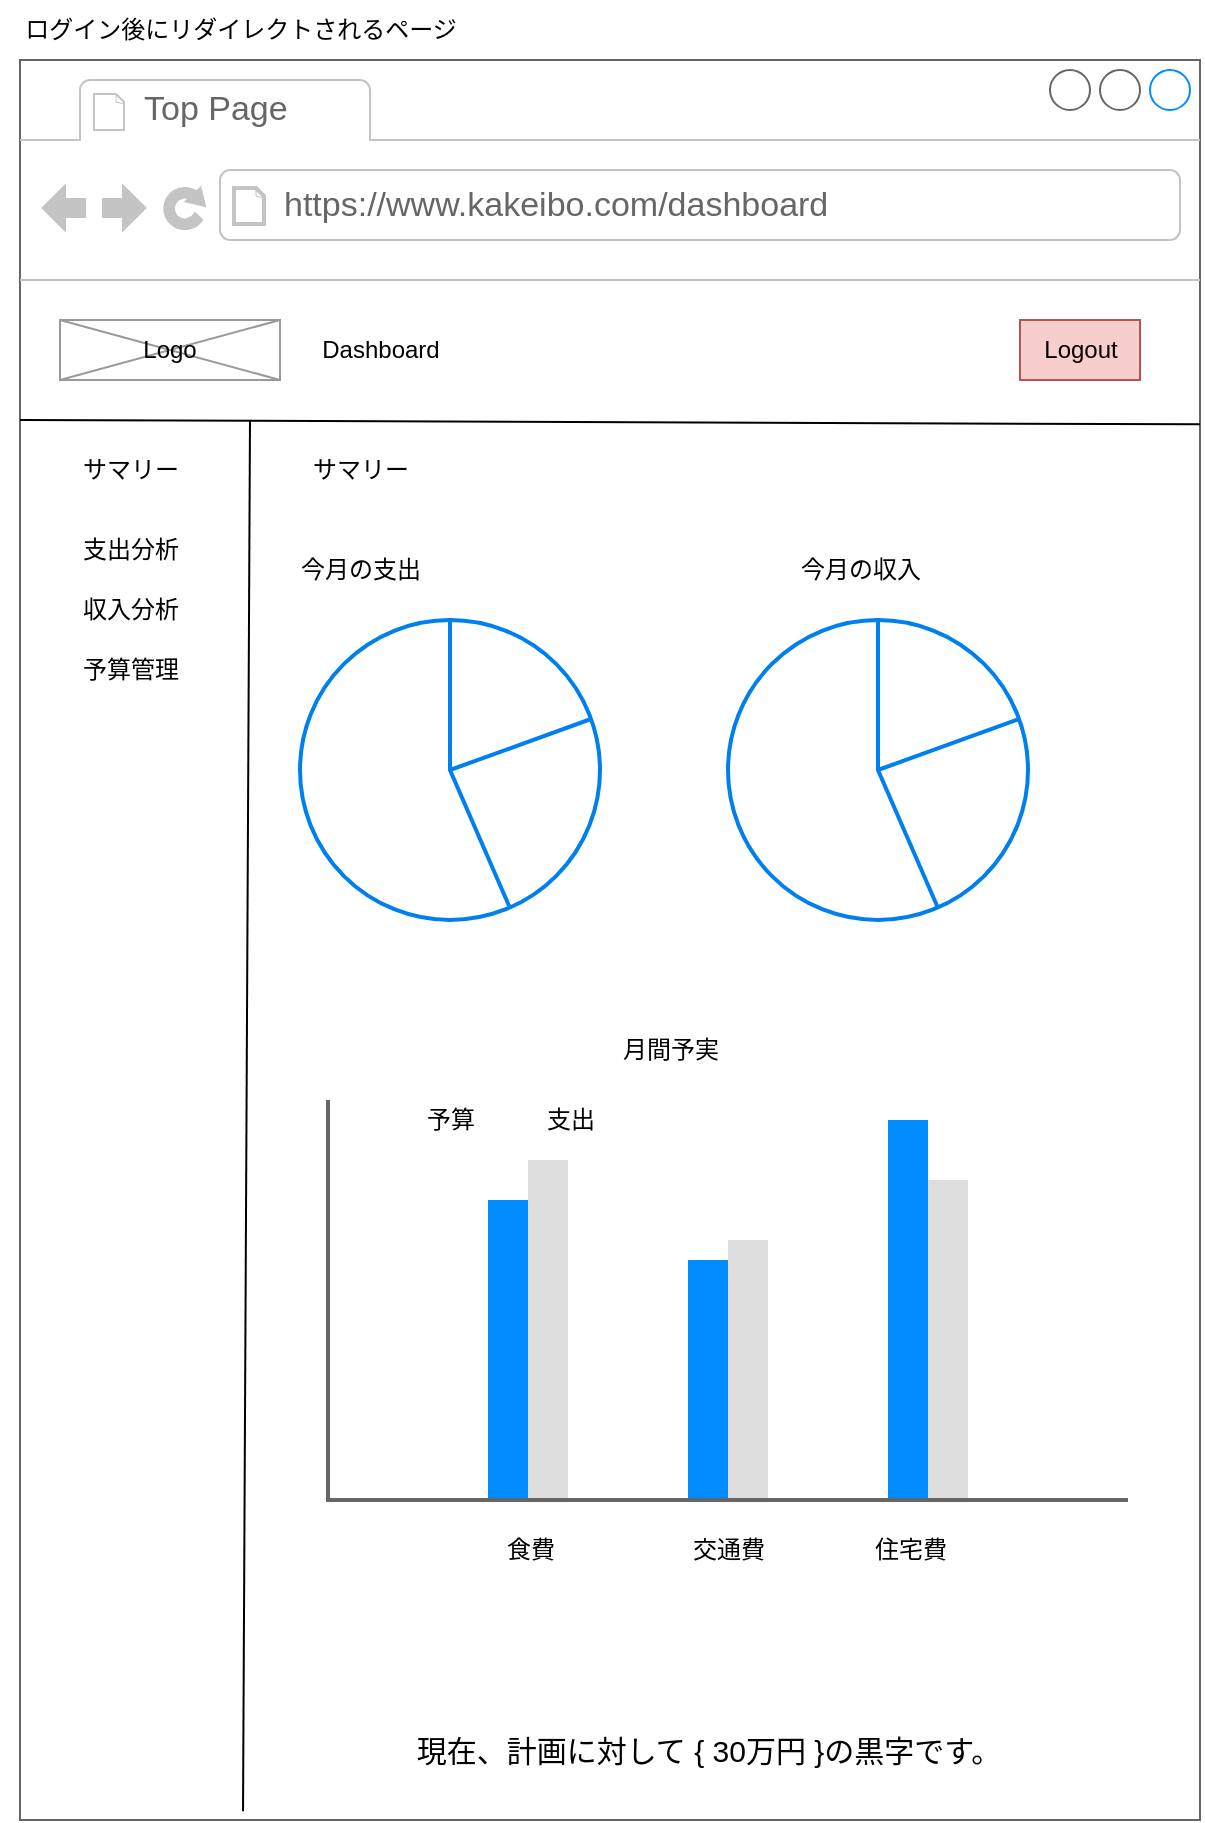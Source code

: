 <mxfile>
    <diagram name="dashboard" id="0uQUeOXm2TBXKDuFk8Q5">
        <mxGraphModel dx="1635" dy="1121" grid="1" gridSize="10" guides="1" tooltips="1" connect="1" arrows="1" fold="1" page="1" pageScale="1" pageWidth="827" pageHeight="1169" math="0" shadow="0">
            <root>
                <mxCell id="eZ5l_dPnl03f8P70hV51-0"/>
                <mxCell id="eZ5l_dPnl03f8P70hV51-1" parent="eZ5l_dPnl03f8P70hV51-0"/>
                <mxCell id="eZ5l_dPnl03f8P70hV51-2" value="" style="strokeWidth=1;shadow=0;dashed=0;align=center;html=1;shape=mxgraph.mockup.containers.browserWindow;rSize=0;strokeColor=#666666;strokeColor2=#008cff;strokeColor3=#c4c4c4;mainText=,;recursiveResize=0;" parent="eZ5l_dPnl03f8P70hV51-1" vertex="1">
                    <mxGeometry x="60" y="40" width="590" height="880" as="geometry"/>
                </mxCell>
                <mxCell id="eZ5l_dPnl03f8P70hV51-3" value="Top Page" style="strokeWidth=1;shadow=0;dashed=0;align=center;html=1;shape=mxgraph.mockup.containers.anchor;fontSize=17;fontColor=#666666;align=left;whiteSpace=wrap;" parent="eZ5l_dPnl03f8P70hV51-2" vertex="1">
                    <mxGeometry x="60" y="12" width="110" height="26" as="geometry"/>
                </mxCell>
                <mxCell id="eZ5l_dPnl03f8P70hV51-4" value="https://www.kakeibo.com/dashboard" style="strokeWidth=1;shadow=0;dashed=0;align=center;html=1;shape=mxgraph.mockup.containers.anchor;rSize=0;fontSize=17;fontColor=#666666;align=left;" parent="eZ5l_dPnl03f8P70hV51-2" vertex="1">
                    <mxGeometry x="130" y="60" width="250" height="26" as="geometry"/>
                </mxCell>
                <mxCell id="eZ5l_dPnl03f8P70hV51-5" value="" style="verticalLabelPosition=bottom;shadow=0;dashed=0;align=center;html=1;verticalAlign=top;strokeWidth=1;shape=mxgraph.mockup.graphics.simpleIcon;strokeColor=#999999;" parent="eZ5l_dPnl03f8P70hV51-2" vertex="1">
                    <mxGeometry x="20" y="130" width="110" height="30" as="geometry"/>
                </mxCell>
                <mxCell id="eZ5l_dPnl03f8P70hV51-6" value="Logo" style="text;html=1;align=center;verticalAlign=middle;whiteSpace=wrap;rounded=0;" parent="eZ5l_dPnl03f8P70hV51-2" vertex="1">
                    <mxGeometry x="45" y="130" width="60" height="30" as="geometry"/>
                </mxCell>
                <mxCell id="iucOfku00-ZLvDBj5dWf-0" value="Dashboard" style="text;html=1;align=center;verticalAlign=middle;resizable=0;points=[];autosize=1;strokeColor=none;fillColor=none;" vertex="1" parent="eZ5l_dPnl03f8P70hV51-2">
                    <mxGeometry x="140" y="130" width="80" height="30" as="geometry"/>
                </mxCell>
                <mxCell id="iucOfku00-ZLvDBj5dWf-2" value="" style="edgeStyle=none;orthogonalLoop=1;jettySize=auto;html=1;endArrow=none;endFill=0;entryX=0.189;entryY=0.995;entryDx=0;entryDy=0;entryPerimeter=0;" edge="1" parent="eZ5l_dPnl03f8P70hV51-2" target="eZ5l_dPnl03f8P70hV51-2">
                    <mxGeometry width="80" relative="1" as="geometry">
                        <mxPoint x="115" y="180" as="sourcePoint"/>
                        <mxPoint x="120" y="760" as="targetPoint"/>
                        <Array as="points"/>
                    </mxGeometry>
                </mxCell>
                <mxCell id="iucOfku00-ZLvDBj5dWf-3" value="サマリー" style="text;html=1;align=center;verticalAlign=middle;resizable=0;points=[];autosize=1;strokeColor=none;fillColor=none;" vertex="1" parent="eZ5l_dPnl03f8P70hV51-2">
                    <mxGeometry x="135" y="190" width="70" height="30" as="geometry"/>
                </mxCell>
                <mxCell id="iucOfku00-ZLvDBj5dWf-4" value="" style="html=1;verticalLabelPosition=bottom;align=center;labelBackgroundColor=#ffffff;verticalAlign=top;strokeWidth=2;strokeColor=#0080F0;shadow=0;dashed=0;shape=mxgraph.ios7.icons.pie_chart;" vertex="1" parent="eZ5l_dPnl03f8P70hV51-2">
                    <mxGeometry x="140" y="280" width="150" height="150" as="geometry"/>
                </mxCell>
                <mxCell id="iucOfku00-ZLvDBj5dWf-5" value="今月の支出" style="text;html=1;align=center;verticalAlign=middle;resizable=0;points=[];autosize=1;strokeColor=none;fillColor=none;" vertex="1" parent="eZ5l_dPnl03f8P70hV51-2">
                    <mxGeometry x="130" y="240" width="80" height="30" as="geometry"/>
                </mxCell>
                <mxCell id="iucOfku00-ZLvDBj5dWf-6" value="今月の収入" style="text;html=1;align=center;verticalAlign=middle;resizable=0;points=[];autosize=1;strokeColor=none;fillColor=none;" vertex="1" parent="eZ5l_dPnl03f8P70hV51-2">
                    <mxGeometry x="380" y="240" width="80" height="30" as="geometry"/>
                </mxCell>
                <mxCell id="iucOfku00-ZLvDBj5dWf-7" value="" style="html=1;verticalLabelPosition=bottom;align=center;labelBackgroundColor=#ffffff;verticalAlign=top;strokeWidth=2;strokeColor=#0080F0;shadow=0;dashed=0;shape=mxgraph.ios7.icons.pie_chart;" vertex="1" parent="eZ5l_dPnl03f8P70hV51-2">
                    <mxGeometry x="354" y="280" width="150" height="150" as="geometry"/>
                </mxCell>
                <mxCell id="iucOfku00-ZLvDBj5dWf-8" value="サマリー" style="text;html=1;align=center;verticalAlign=middle;resizable=0;points=[];autosize=1;strokeColor=none;fillColor=none;" vertex="1" parent="eZ5l_dPnl03f8P70hV51-2">
                    <mxGeometry x="20" y="190" width="70" height="30" as="geometry"/>
                </mxCell>
                <mxCell id="iucOfku00-ZLvDBj5dWf-9" value="支出分析" style="text;html=1;align=center;verticalAlign=middle;resizable=0;points=[];autosize=1;strokeColor=none;fillColor=none;" vertex="1" parent="eZ5l_dPnl03f8P70hV51-2">
                    <mxGeometry x="20" y="230" width="70" height="30" as="geometry"/>
                </mxCell>
                <mxCell id="iucOfku00-ZLvDBj5dWf-10" value="収入分析" style="text;html=1;align=center;verticalAlign=middle;resizable=0;points=[];autosize=1;strokeColor=none;fillColor=none;" vertex="1" parent="eZ5l_dPnl03f8P70hV51-2">
                    <mxGeometry x="20" y="260" width="70" height="30" as="geometry"/>
                </mxCell>
                <mxCell id="6dE1D407CdWK7T6zF29X-0" value="予算管理" style="text;html=1;align=center;verticalAlign=middle;resizable=0;points=[];autosize=1;strokeColor=none;fillColor=none;" vertex="1" parent="eZ5l_dPnl03f8P70hV51-2">
                    <mxGeometry x="20" y="290" width="70" height="30" as="geometry"/>
                </mxCell>
                <mxCell id="10kEKdc2Hg8yJb_gB3yG-0" value="Logout" style="text;html=1;align=center;verticalAlign=middle;resizable=0;points=[];autosize=1;strokeColor=#b85450;fillColor=#f8cecc;" vertex="1" parent="eZ5l_dPnl03f8P70hV51-2">
                    <mxGeometry x="500" y="130" width="60" height="30" as="geometry"/>
                </mxCell>
                <mxCell id="UKL3RcXWL5gIGYyjfZxF-0" value="" style="verticalLabelPosition=bottom;shadow=0;dashed=0;align=center;html=1;verticalAlign=top;strokeWidth=1;shape=mxgraph.mockup.graphics.columnChart;strokeColor=none;strokeColor2=none;strokeColor3=#666666;fillColor2=#008cff;fillColor3=#dddddd;" vertex="1" parent="eZ5l_dPnl03f8P70hV51-2">
                    <mxGeometry x="154" y="520" width="400" height="200" as="geometry"/>
                </mxCell>
                <mxCell id="UKL3RcXWL5gIGYyjfZxF-1" value="食費" style="text;html=1;align=center;verticalAlign=middle;resizable=0;points=[];autosize=1;strokeColor=none;fillColor=none;" vertex="1" parent="eZ5l_dPnl03f8P70hV51-2">
                    <mxGeometry x="230" y="730" width="50" height="30" as="geometry"/>
                </mxCell>
                <mxCell id="UKL3RcXWL5gIGYyjfZxF-2" value="交通費" style="text;html=1;align=center;verticalAlign=middle;resizable=0;points=[];autosize=1;strokeColor=none;fillColor=none;" vertex="1" parent="eZ5l_dPnl03f8P70hV51-2">
                    <mxGeometry x="324" y="730" width="60" height="30" as="geometry"/>
                </mxCell>
                <mxCell id="UKL3RcXWL5gIGYyjfZxF-3" value="住宅費" style="text;html=1;align=center;verticalAlign=middle;resizable=0;points=[];autosize=1;strokeColor=none;fillColor=none;" vertex="1" parent="eZ5l_dPnl03f8P70hV51-2">
                    <mxGeometry x="415" y="730" width="60" height="30" as="geometry"/>
                </mxCell>
                <mxCell id="BnrKpqqoBoMWwy_MO6mi-0" value="予算" style="text;html=1;align=center;verticalAlign=middle;resizable=0;points=[];autosize=1;strokeColor=none;fillColor=none;" vertex="1" parent="eZ5l_dPnl03f8P70hV51-2">
                    <mxGeometry x="190" y="515" width="50" height="30" as="geometry"/>
                </mxCell>
                <mxCell id="BnrKpqqoBoMWwy_MO6mi-1" value="支出" style="text;html=1;align=center;verticalAlign=middle;resizable=0;points=[];autosize=1;strokeColor=none;fillColor=none;" vertex="1" parent="eZ5l_dPnl03f8P70hV51-2">
                    <mxGeometry x="250" y="515" width="50" height="30" as="geometry"/>
                </mxCell>
                <mxCell id="BnrKpqqoBoMWwy_MO6mi-2" value="月間予実" style="text;html=1;align=center;verticalAlign=middle;resizable=0;points=[];autosize=1;strokeColor=none;fillColor=none;" vertex="1" parent="eZ5l_dPnl03f8P70hV51-2">
                    <mxGeometry x="290" y="480" width="70" height="30" as="geometry"/>
                </mxCell>
                <mxCell id="BnrKpqqoBoMWwy_MO6mi-3" value="現在、計画に対して { 30万円 }の黒字です。" style="text;html=1;align=center;verticalAlign=middle;resizable=0;points=[];autosize=1;strokeColor=none;fillColor=none;fontSize=15;" vertex="1" parent="eZ5l_dPnl03f8P70hV51-2">
                    <mxGeometry x="184" y="830" width="320" height="30" as="geometry"/>
                </mxCell>
                <mxCell id="BnrKpqqoBoMWwy_MO6mi-4" value="" style="edgeStyle=none;orthogonalLoop=1;jettySize=auto;html=1;entryX=1;entryY=0.207;entryDx=0;entryDy=0;entryPerimeter=0;endArrow=none;endFill=0;" edge="1" parent="eZ5l_dPnl03f8P70hV51-2" target="eZ5l_dPnl03f8P70hV51-2">
                    <mxGeometry width="100" relative="1" as="geometry">
                        <mxPoint y="180" as="sourcePoint"/>
                        <mxPoint x="350" y="180" as="targetPoint"/>
                        <Array as="points"/>
                    </mxGeometry>
                </mxCell>
                <mxCell id="J77DFnwLKcpvw75KpsEA-0" value="ログイン後にリダイレクトされるページ" style="text;html=1;align=center;verticalAlign=middle;resizable=0;points=[];autosize=1;strokeColor=none;fillColor=none;" vertex="1" parent="eZ5l_dPnl03f8P70hV51-1">
                    <mxGeometry x="50" y="10" width="240" height="30" as="geometry"/>
                </mxCell>
            </root>
        </mxGraphModel>
    </diagram>
    <diagram name="Income" id="kHue8HdyVtd8oiKDkOAa">
        <mxGraphModel dx="1308" dy="897" grid="1" gridSize="10" guides="1" tooltips="1" connect="1" arrows="1" fold="1" page="1" pageScale="1" pageWidth="827" pageHeight="1169" math="0" shadow="0">
            <root>
                <mxCell id="W4mGvQsWZQ79N5c8AETa-0"/>
                <mxCell id="W4mGvQsWZQ79N5c8AETa-1" parent="W4mGvQsWZQ79N5c8AETa-0"/>
                <mxCell id="W4mGvQsWZQ79N5c8AETa-2" value="" style="strokeWidth=1;shadow=0;dashed=0;align=center;html=1;shape=mxgraph.mockup.containers.browserWindow;rSize=0;strokeColor=#666666;strokeColor2=#008cff;strokeColor3=#c4c4c4;mainText=,;recursiveResize=0;" vertex="1" parent="W4mGvQsWZQ79N5c8AETa-1">
                    <mxGeometry x="60" y="40" width="600" height="750" as="geometry"/>
                </mxCell>
                <mxCell id="W4mGvQsWZQ79N5c8AETa-3" value="Top Page" style="strokeWidth=1;shadow=0;dashed=0;align=center;html=1;shape=mxgraph.mockup.containers.anchor;fontSize=17;fontColor=#666666;align=left;whiteSpace=wrap;" vertex="1" parent="W4mGvQsWZQ79N5c8AETa-2">
                    <mxGeometry x="60" y="12" width="110" height="26" as="geometry"/>
                </mxCell>
                <mxCell id="W4mGvQsWZQ79N5c8AETa-4" value="https://www.kakeibo.com/dashboard" style="strokeWidth=1;shadow=0;dashed=0;align=center;html=1;shape=mxgraph.mockup.containers.anchor;rSize=0;fontSize=17;fontColor=#666666;align=left;" vertex="1" parent="W4mGvQsWZQ79N5c8AETa-2">
                    <mxGeometry x="130" y="60" width="250" height="26" as="geometry"/>
                </mxCell>
                <mxCell id="W4mGvQsWZQ79N5c8AETa-5" value="" style="verticalLabelPosition=bottom;shadow=0;dashed=0;align=center;html=1;verticalAlign=top;strokeWidth=1;shape=mxgraph.mockup.graphics.simpleIcon;strokeColor=#999999;" vertex="1" parent="W4mGvQsWZQ79N5c8AETa-2">
                    <mxGeometry x="20" y="130" width="110" height="30" as="geometry"/>
                </mxCell>
                <mxCell id="W4mGvQsWZQ79N5c8AETa-6" value="Logo" style="text;html=1;align=center;verticalAlign=middle;whiteSpace=wrap;rounded=0;" vertex="1" parent="W4mGvQsWZQ79N5c8AETa-2">
                    <mxGeometry x="45" y="130" width="60" height="30" as="geometry"/>
                </mxCell>
                <mxCell id="W4mGvQsWZQ79N5c8AETa-7" value="Dashboard" style="text;html=1;align=center;verticalAlign=middle;resizable=0;points=[];autosize=1;strokeColor=none;fillColor=none;" vertex="1" parent="W4mGvQsWZQ79N5c8AETa-2">
                    <mxGeometry x="140" y="130" width="80" height="30" as="geometry"/>
                </mxCell>
                <mxCell id="W4mGvQsWZQ79N5c8AETa-8" value="" style="edgeStyle=none;orthogonalLoop=1;jettySize=auto;html=1;endArrow=none;endFill=0;entryX=1.001;entryY=0.24;entryDx=0;entryDy=0;entryPerimeter=0;" edge="1" parent="W4mGvQsWZQ79N5c8AETa-2" target="W4mGvQsWZQ79N5c8AETa-2">
                    <mxGeometry width="80" relative="1" as="geometry">
                        <mxPoint y="180" as="sourcePoint"/>
                        <mxPoint x="80" y="180" as="targetPoint"/>
                        <Array as="points"/>
                    </mxGeometry>
                </mxCell>
                <mxCell id="W4mGvQsWZQ79N5c8AETa-9" value="" style="edgeStyle=none;orthogonalLoop=1;jettySize=auto;html=1;endArrow=none;endFill=0;entryX=0.189;entryY=0.995;entryDx=0;entryDy=0;entryPerimeter=0;" edge="1" parent="W4mGvQsWZQ79N5c8AETa-2" target="W4mGvQsWZQ79N5c8AETa-2">
                    <mxGeometry width="80" relative="1" as="geometry">
                        <mxPoint x="115" y="180" as="sourcePoint"/>
                        <mxPoint x="120" y="760" as="targetPoint"/>
                        <Array as="points"/>
                    </mxGeometry>
                </mxCell>
                <mxCell id="W4mGvQsWZQ79N5c8AETa-10" value="収入分析" style="text;html=1;align=center;verticalAlign=middle;resizable=0;points=[];autosize=1;strokeColor=none;fillColor=none;" vertex="1" parent="W4mGvQsWZQ79N5c8AETa-2">
                    <mxGeometry x="135" y="190" width="70" height="30" as="geometry"/>
                </mxCell>
                <mxCell id="NAw0lque5Y2ApkozsUQo-0" value="" style="edgeStyle=none;html=1;" edge="1" parent="W4mGvQsWZQ79N5c8AETa-2" source="W4mGvQsWZQ79N5c8AETa-13" target="W4mGvQsWZQ79N5c8AETa-14">
                    <mxGeometry relative="1" as="geometry"/>
                </mxCell>
                <mxCell id="NAw0lque5Y2ApkozsUQo-1" value="" style="edgeStyle=none;html=1;" edge="1" parent="W4mGvQsWZQ79N5c8AETa-2" source="W4mGvQsWZQ79N5c8AETa-13" target="W4mGvQsWZQ79N5c8AETa-14">
                    <mxGeometry relative="1" as="geometry"/>
                </mxCell>
                <mxCell id="W4mGvQsWZQ79N5c8AETa-13" value="今月の収入" style="text;html=1;align=center;verticalAlign=middle;resizable=0;points=[];autosize=1;strokeColor=none;fillColor=none;" vertex="1" parent="W4mGvQsWZQ79N5c8AETa-2">
                    <mxGeometry x="166" y="280" width="80" height="30" as="geometry"/>
                </mxCell>
                <mxCell id="W4mGvQsWZQ79N5c8AETa-14" value="" style="html=1;verticalLabelPosition=bottom;align=center;labelBackgroundColor=#ffffff;verticalAlign=top;strokeWidth=2;strokeColor=#0080F0;shadow=0;dashed=0;shape=mxgraph.ios7.icons.pie_chart;" vertex="1" parent="W4mGvQsWZQ79N5c8AETa-2">
                    <mxGeometry x="140" y="320" width="150" height="150" as="geometry"/>
                </mxCell>
                <mxCell id="W4mGvQsWZQ79N5c8AETa-15" value="サマリー" style="text;html=1;align=center;verticalAlign=middle;resizable=0;points=[];autosize=1;strokeColor=none;fillColor=none;" vertex="1" parent="W4mGvQsWZQ79N5c8AETa-2">
                    <mxGeometry x="20" y="190" width="70" height="30" as="geometry"/>
                </mxCell>
                <mxCell id="W4mGvQsWZQ79N5c8AETa-16" value="支出分析" style="text;html=1;align=center;verticalAlign=middle;resizable=0;points=[];autosize=1;strokeColor=none;fillColor=none;" vertex="1" parent="W4mGvQsWZQ79N5c8AETa-2">
                    <mxGeometry x="20" y="230" width="70" height="30" as="geometry"/>
                </mxCell>
                <mxCell id="W4mGvQsWZQ79N5c8AETa-17" value="収入分析" style="text;html=1;align=center;verticalAlign=middle;resizable=0;points=[];autosize=1;strokeColor=none;fillColor=none;" vertex="1" parent="W4mGvQsWZQ79N5c8AETa-2">
                    <mxGeometry x="20" y="260" width="70" height="30" as="geometry"/>
                </mxCell>
                <mxCell id="W4mGvQsWZQ79N5c8AETa-18" value="予算管理" style="text;html=1;align=center;verticalAlign=middle;resizable=0;points=[];autosize=1;strokeColor=none;fillColor=none;" vertex="1" parent="W4mGvQsWZQ79N5c8AETa-2">
                    <mxGeometry x="20" y="290" width="70" height="30" as="geometry"/>
                </mxCell>
                <mxCell id="W4mGvQsWZQ79N5c8AETa-19" value="Logout" style="text;html=1;align=center;verticalAlign=middle;resizable=0;points=[];autosize=1;strokeColor=#b85450;fillColor=#f8cecc;" vertex="1" parent="W4mGvQsWZQ79N5c8AETa-2">
                    <mxGeometry x="500" y="130" width="60" height="30" as="geometry"/>
                </mxCell>
                <mxCell id="NAw0lque5Y2ApkozsUQo-8" value="" style="swimlane;shape=mxgraph.bootstrap.anchor;strokeColor=#DEE2E6;fillColor=#ffffff;fontColor=#0085FC;fontStyle=0;childLayout=stackLayout;horizontal=0;startSize=0;horizontalStack=1;resizeParent=1;resizeParentMax=0;resizeLast=0;collapsible=0;marginBottom=0;whiteSpace=wrap;html=1;" vertex="1" parent="W4mGvQsWZQ79N5c8AETa-2">
                    <mxGeometry x="204" y="230" width="210" height="30" as="geometry"/>
                </mxCell>
                <mxCell id="NAw0lque5Y2ApkozsUQo-9" value="&lt;&lt;" style="text;strokeColor=inherit;align=center;verticalAlign=middle;spacingLeft=5;spacingRight=5;overflow=hidden;points=[[0,0.5],[1,0.5]];portConstraint=eastwest;rotatable=0;whiteSpace=wrap;html=1;shape=mxgraph.bootstrap.leftButton;rSize=5;fillColor=inherit;fontColor=inherit;fontSize=14;" vertex="1" parent="NAw0lque5Y2ApkozsUQo-8">
                    <mxGeometry width="30" height="30" as="geometry"/>
                </mxCell>
                <mxCell id="NAw0lque5Y2ApkozsUQo-10" value="1月" style="text;strokeColor=inherit;align=center;verticalAlign=middle;spacingLeft=5;spacingRight=5;overflow=hidden;points=[[0,0.5],[1,0.5]];portConstraint=eastwest;rotatable=0;whiteSpace=wrap;html=1;rSize=5;fillColor=inherit;fontColor=inherit;fontSize=14;" vertex="1" parent="NAw0lque5Y2ApkozsUQo-8">
                    <mxGeometry x="30" width="50" height="30" as="geometry"/>
                </mxCell>
                <mxCell id="NAw0lque5Y2ApkozsUQo-11" value="2月" style="text;strokeColor=inherit;align=center;verticalAlign=middle;spacingLeft=5;spacingRight=5;overflow=hidden;points=[[0,0.5],[1,0.5]];portConstraint=eastwest;rotatable=0;whiteSpace=wrap;html=1;rSize=5;fillColor=inherit;fontColor=inherit;fontSize=14;" vertex="1" parent="NAw0lque5Y2ApkozsUQo-8">
                    <mxGeometry x="80" width="50" height="30" as="geometry"/>
                </mxCell>
                <mxCell id="NAw0lque5Y2ApkozsUQo-12" value="3月" style="text;strokeColor=inherit;align=center;verticalAlign=middle;spacingLeft=5;spacingRight=5;overflow=hidden;points=[[0,0.5],[1,0.5]];portConstraint=eastwest;rotatable=0;whiteSpace=wrap;html=1;rSize=5;fillColor=inherit;fontColor=inherit;fontSize=14;" vertex="1" parent="NAw0lque5Y2ApkozsUQo-8">
                    <mxGeometry x="130" width="50" height="30" as="geometry"/>
                </mxCell>
                <mxCell id="NAw0lque5Y2ApkozsUQo-13" value="&gt;&gt;" style="text;strokeColor=inherit;align=center;verticalAlign=middle;spacingLeft=5;spacingRight=5;overflow=hidden;points=[[0,0.5],[1,0.5]];portConstraint=eastwest;rotatable=0;whiteSpace=wrap;html=1;shape=mxgraph.bootstrap.rightButton;rSize=5;fillColor=inherit;fontColor=inherit;fontSize=14;" vertex="1" parent="NAw0lque5Y2ApkozsUQo-8">
                    <mxGeometry x="180" width="30" height="30" as="geometry"/>
                </mxCell>
                <mxCell id="NAw0lque5Y2ApkozsUQo-14" value="収入を登録" style="rounded=1;fillColor=#0057D8;strokeColor=none;html=1;whiteSpace=wrap;fontColor=#ffffff;align=center;verticalAlign=middle;fontStyle=0;fontSize=12;sketch=0;" vertex="1" parent="W4mGvQsWZQ79N5c8AETa-2">
                    <mxGeometry x="400" y="430" width="86" height="33" as="geometry"/>
                </mxCell>
                <mxCell id="NAw0lque5Y2ApkozsUQo-22" value="カテゴリ" style="fillColor=none;strokeColor=none;align=left;fontSize=14;fontColor=#212529;" vertex="1" parent="W4mGvQsWZQ79N5c8AETa-2">
                    <mxGeometry x="340" y="320" width="80" height="40" as="geometry"/>
                </mxCell>
                <mxCell id="NAw0lque5Y2ApkozsUQo-23" value="給与収入" style="html=1;shadow=0;dashed=0;shape=mxgraph.bootstrap.rrect;rSize=5;fillColor=none;strokeColor=#999999;align=left;spacing=15;fontSize=14;fontColor=#6C767D;" vertex="1" parent="W4mGvQsWZQ79N5c8AETa-2">
                    <mxGeometry width="150" height="30" relative="1" as="geometry">
                        <mxPoint x="420" y="325" as="offset"/>
                    </mxGeometry>
                </mxCell>
                <mxCell id="NAw0lque5Y2ApkozsUQo-24" value="金額" style="fillColor=none;strokeColor=none;align=left;fontSize=14;fontColor=#212529;" vertex="1" parent="W4mGvQsWZQ79N5c8AETa-2">
                    <mxGeometry width="40" height="40" relative="1" as="geometry">
                        <mxPoint x="354" y="375" as="offset"/>
                    </mxGeometry>
                </mxCell>
                <mxCell id="NAw0lque5Y2ApkozsUQo-25" value="万円" style="html=1;shadow=0;dashed=0;shape=mxgraph.bootstrap.rrect;rSize=5;fillColor=none;strokeColor=#999999;align=left;spacing=15;fontSize=14;fontColor=#6C767D;" vertex="1" parent="W4mGvQsWZQ79N5c8AETa-2">
                    <mxGeometry width="130" height="30" relative="1" as="geometry">
                        <mxPoint x="420" y="380" as="offset"/>
                    </mxGeometry>
                </mxCell>
                <mxCell id="jNE-40S-sm8R6Gz7hhuE-16" value="" style="shape=table;startSize=0;container=1;collapsible=0;childLayout=tableLayout;" vertex="1" parent="W4mGvQsWZQ79N5c8AETa-2">
                    <mxGeometry x="170" y="545" width="370" height="115" as="geometry"/>
                </mxCell>
                <mxCell id="jNE-40S-sm8R6Gz7hhuE-17" value="" style="shape=tableRow;horizontal=0;startSize=0;swimlaneHead=0;swimlaneBody=0;strokeColor=inherit;top=0;left=0;bottom=0;right=0;collapsible=0;dropTarget=0;fillColor=none;points=[[0,0.5],[1,0.5]];portConstraint=eastwest;" vertex="1" parent="jNE-40S-sm8R6Gz7hhuE-16">
                    <mxGeometry width="370" height="35" as="geometry"/>
                </mxCell>
                <mxCell id="jNE-40S-sm8R6Gz7hhuE-18" value="月" style="shape=partialRectangle;html=1;whiteSpace=wrap;connectable=0;strokeColor=inherit;overflow=hidden;fillColor=none;top=0;left=0;bottom=0;right=0;pointerEvents=1;" vertex="1" parent="jNE-40S-sm8R6Gz7hhuE-17">
                    <mxGeometry width="93" height="35" as="geometry">
                        <mxRectangle width="93" height="35" as="alternateBounds"/>
                    </mxGeometry>
                </mxCell>
                <mxCell id="jNE-40S-sm8R6Gz7hhuE-19" value="カテゴリ" style="shape=partialRectangle;html=1;whiteSpace=wrap;connectable=0;strokeColor=inherit;overflow=hidden;fillColor=none;top=0;left=0;bottom=0;right=0;pointerEvents=1;" vertex="1" parent="jNE-40S-sm8R6Gz7hhuE-17">
                    <mxGeometry x="93" width="92" height="35" as="geometry">
                        <mxRectangle width="92" height="35" as="alternateBounds"/>
                    </mxGeometry>
                </mxCell>
                <mxCell id="jNE-40S-sm8R6Gz7hhuE-20" value="金額" style="shape=partialRectangle;html=1;whiteSpace=wrap;connectable=0;strokeColor=inherit;overflow=hidden;fillColor=none;top=0;left=0;bottom=0;right=0;pointerEvents=1;" vertex="1" parent="jNE-40S-sm8R6Gz7hhuE-17">
                    <mxGeometry x="185" width="93" height="35" as="geometry">
                        <mxRectangle width="93" height="35" as="alternateBounds"/>
                    </mxGeometry>
                </mxCell>
                <mxCell id="jNE-40S-sm8R6Gz7hhuE-21" value="" style="shape=partialRectangle;html=1;whiteSpace=wrap;connectable=0;strokeColor=inherit;overflow=hidden;fillColor=none;top=0;left=0;bottom=0;right=0;pointerEvents=1;" vertex="1" parent="jNE-40S-sm8R6Gz7hhuE-17">
                    <mxGeometry x="278" width="92" height="35" as="geometry">
                        <mxRectangle width="92" height="35" as="alternateBounds"/>
                    </mxGeometry>
                </mxCell>
                <mxCell id="jNE-40S-sm8R6Gz7hhuE-22" value="" style="shape=tableRow;horizontal=0;startSize=0;swimlaneHead=0;swimlaneBody=0;strokeColor=inherit;top=0;left=0;bottom=0;right=0;collapsible=0;dropTarget=0;fillColor=none;points=[[0,0.5],[1,0.5]];portConstraint=eastwest;" vertex="1" parent="jNE-40S-sm8R6Gz7hhuE-16">
                    <mxGeometry y="35" width="370" height="40" as="geometry"/>
                </mxCell>
                <mxCell id="jNE-40S-sm8R6Gz7hhuE-23" value="2025年7月25日" style="shape=partialRectangle;html=1;whiteSpace=wrap;connectable=0;strokeColor=inherit;overflow=hidden;fillColor=none;top=0;left=0;bottom=0;right=0;pointerEvents=1;" vertex="1" parent="jNE-40S-sm8R6Gz7hhuE-22">
                    <mxGeometry width="93" height="40" as="geometry">
                        <mxRectangle width="93" height="40" as="alternateBounds"/>
                    </mxGeometry>
                </mxCell>
                <mxCell id="jNE-40S-sm8R6Gz7hhuE-24" value="給与収入" style="shape=partialRectangle;html=1;whiteSpace=wrap;connectable=0;strokeColor=inherit;overflow=hidden;fillColor=none;top=0;left=0;bottom=0;right=0;pointerEvents=1;" vertex="1" parent="jNE-40S-sm8R6Gz7hhuE-22">
                    <mxGeometry x="93" width="92" height="40" as="geometry">
                        <mxRectangle width="92" height="40" as="alternateBounds"/>
                    </mxGeometry>
                </mxCell>
                <mxCell id="jNE-40S-sm8R6Gz7hhuE-25" value="180000" style="shape=partialRectangle;html=1;whiteSpace=wrap;connectable=0;strokeColor=inherit;overflow=hidden;fillColor=none;top=0;left=0;bottom=0;right=0;pointerEvents=1;" vertex="1" parent="jNE-40S-sm8R6Gz7hhuE-22">
                    <mxGeometry x="185" width="93" height="40" as="geometry">
                        <mxRectangle width="93" height="40" as="alternateBounds"/>
                    </mxGeometry>
                </mxCell>
                <mxCell id="jNE-40S-sm8R6Gz7hhuE-26" value="" style="shape=partialRectangle;html=1;whiteSpace=wrap;connectable=0;strokeColor=inherit;overflow=hidden;fillColor=none;top=0;left=0;bottom=0;right=0;pointerEvents=1;" vertex="1" parent="jNE-40S-sm8R6Gz7hhuE-22">
                    <mxGeometry x="278" width="92" height="40" as="geometry">
                        <mxRectangle width="92" height="40" as="alternateBounds"/>
                    </mxGeometry>
                </mxCell>
                <mxCell id="jNE-40S-sm8R6Gz7hhuE-27" value="" style="shape=tableRow;horizontal=0;startSize=0;swimlaneHead=0;swimlaneBody=0;strokeColor=inherit;top=0;left=0;bottom=0;right=0;collapsible=0;dropTarget=0;fillColor=none;points=[[0,0.5],[1,0.5]];portConstraint=eastwest;" vertex="1" parent="jNE-40S-sm8R6Gz7hhuE-16">
                    <mxGeometry y="75" width="370" height="40" as="geometry"/>
                </mxCell>
                <mxCell id="jNE-40S-sm8R6Gz7hhuE-28" value="2025年7月27日" style="shape=partialRectangle;html=1;whiteSpace=wrap;connectable=0;strokeColor=inherit;overflow=hidden;fillColor=none;top=0;left=0;bottom=0;right=0;pointerEvents=1;" vertex="1" parent="jNE-40S-sm8R6Gz7hhuE-27">
                    <mxGeometry width="93" height="40" as="geometry">
                        <mxRectangle width="93" height="40" as="alternateBounds"/>
                    </mxGeometry>
                </mxCell>
                <mxCell id="jNE-40S-sm8R6Gz7hhuE-29" value="家賃収入" style="shape=partialRectangle;html=1;whiteSpace=wrap;connectable=0;strokeColor=inherit;overflow=hidden;fillColor=none;top=0;left=0;bottom=0;right=0;pointerEvents=1;" vertex="1" parent="jNE-40S-sm8R6Gz7hhuE-27">
                    <mxGeometry x="93" width="92" height="40" as="geometry">
                        <mxRectangle width="92" height="40" as="alternateBounds"/>
                    </mxGeometry>
                </mxCell>
                <mxCell id="jNE-40S-sm8R6Gz7hhuE-30" value="150000" style="shape=partialRectangle;html=1;whiteSpace=wrap;connectable=0;strokeColor=inherit;overflow=hidden;fillColor=none;top=0;left=0;bottom=0;right=0;pointerEvents=1;" vertex="1" parent="jNE-40S-sm8R6Gz7hhuE-27">
                    <mxGeometry x="185" width="93" height="40" as="geometry">
                        <mxRectangle width="93" height="40" as="alternateBounds"/>
                    </mxGeometry>
                </mxCell>
                <mxCell id="jNE-40S-sm8R6Gz7hhuE-31" value="" style="shape=partialRectangle;html=1;whiteSpace=wrap;connectable=0;strokeColor=inherit;overflow=hidden;fillColor=none;top=0;left=0;bottom=0;right=0;pointerEvents=1;" vertex="1" parent="jNE-40S-sm8R6Gz7hhuE-27">
                    <mxGeometry x="278" width="92" height="40" as="geometry">
                        <mxRectangle width="92" height="40" as="alternateBounds"/>
                    </mxGeometry>
                </mxCell>
                <mxCell id="W4mGvQsWZQ79N5c8AETa-20" value="ログイン後にリダイレクトされるページ" style="text;html=1;align=center;verticalAlign=middle;resizable=0;points=[];autosize=1;strokeColor=none;fillColor=none;" vertex="1" parent="W4mGvQsWZQ79N5c8AETa-1">
                    <mxGeometry x="50" y="10" width="240" height="30" as="geometry"/>
                </mxCell>
            </root>
        </mxGraphModel>
    </diagram>
    <diagram name="Expense" id="2NywCOG8yYR_tAp1NqpU">
        <mxGraphModel dx="1308" dy="897" grid="1" gridSize="10" guides="1" tooltips="1" connect="1" arrows="1" fold="1" page="1" pageScale="1" pageWidth="827" pageHeight="1169" math="0" shadow="0">
            <root>
                <mxCell id="EupRYQiUkY1C73iEAdpA-0"/>
                <mxCell id="EupRYQiUkY1C73iEAdpA-1" parent="EupRYQiUkY1C73iEAdpA-0"/>
                <mxCell id="EupRYQiUkY1C73iEAdpA-2" value="" style="strokeWidth=1;shadow=0;dashed=0;align=center;html=1;shape=mxgraph.mockup.containers.browserWindow;rSize=0;strokeColor=#666666;strokeColor2=#008cff;strokeColor3=#c4c4c4;mainText=,;recursiveResize=0;" vertex="1" parent="EupRYQiUkY1C73iEAdpA-1">
                    <mxGeometry x="60" y="40" width="600" height="750" as="geometry"/>
                </mxCell>
                <mxCell id="EupRYQiUkY1C73iEAdpA-3" value="Top Page" style="strokeWidth=1;shadow=0;dashed=0;align=center;html=1;shape=mxgraph.mockup.containers.anchor;fontSize=17;fontColor=#666666;align=left;whiteSpace=wrap;" vertex="1" parent="EupRYQiUkY1C73iEAdpA-2">
                    <mxGeometry x="60" y="12" width="110" height="26" as="geometry"/>
                </mxCell>
                <mxCell id="EupRYQiUkY1C73iEAdpA-4" value="https://www.kakeibo.com/dashboard" style="strokeWidth=1;shadow=0;dashed=0;align=center;html=1;shape=mxgraph.mockup.containers.anchor;rSize=0;fontSize=17;fontColor=#666666;align=left;" vertex="1" parent="EupRYQiUkY1C73iEAdpA-2">
                    <mxGeometry x="130" y="60" width="250" height="26" as="geometry"/>
                </mxCell>
                <mxCell id="EupRYQiUkY1C73iEAdpA-5" value="" style="verticalLabelPosition=bottom;shadow=0;dashed=0;align=center;html=1;verticalAlign=top;strokeWidth=1;shape=mxgraph.mockup.graphics.simpleIcon;strokeColor=#999999;" vertex="1" parent="EupRYQiUkY1C73iEAdpA-2">
                    <mxGeometry x="20" y="130" width="110" height="30" as="geometry"/>
                </mxCell>
                <mxCell id="EupRYQiUkY1C73iEAdpA-6" value="Logo" style="text;html=1;align=center;verticalAlign=middle;whiteSpace=wrap;rounded=0;" vertex="1" parent="EupRYQiUkY1C73iEAdpA-2">
                    <mxGeometry x="45" y="130" width="60" height="30" as="geometry"/>
                </mxCell>
                <mxCell id="EupRYQiUkY1C73iEAdpA-7" value="Dashboard" style="text;html=1;align=center;verticalAlign=middle;resizable=0;points=[];autosize=1;strokeColor=none;fillColor=none;" vertex="1" parent="EupRYQiUkY1C73iEAdpA-2">
                    <mxGeometry x="140" y="130" width="80" height="30" as="geometry"/>
                </mxCell>
                <mxCell id="EupRYQiUkY1C73iEAdpA-8" value="" style="edgeStyle=none;orthogonalLoop=1;jettySize=auto;html=1;endArrow=none;endFill=0;entryX=1.001;entryY=0.24;entryDx=0;entryDy=0;entryPerimeter=0;" edge="1" parent="EupRYQiUkY1C73iEAdpA-2" target="EupRYQiUkY1C73iEAdpA-2">
                    <mxGeometry width="80" relative="1" as="geometry">
                        <mxPoint y="180" as="sourcePoint"/>
                        <mxPoint x="80" y="180" as="targetPoint"/>
                        <Array as="points"/>
                    </mxGeometry>
                </mxCell>
                <mxCell id="EupRYQiUkY1C73iEAdpA-9" value="" style="edgeStyle=none;orthogonalLoop=1;jettySize=auto;html=1;endArrow=none;endFill=0;entryX=0.189;entryY=0.995;entryDx=0;entryDy=0;entryPerimeter=0;" edge="1" parent="EupRYQiUkY1C73iEAdpA-2" target="EupRYQiUkY1C73iEAdpA-2">
                    <mxGeometry width="80" relative="1" as="geometry">
                        <mxPoint x="115" y="180" as="sourcePoint"/>
                        <mxPoint x="120" y="760" as="targetPoint"/>
                        <Array as="points"/>
                    </mxGeometry>
                </mxCell>
                <mxCell id="EupRYQiUkY1C73iEAdpA-10" value="支出分析" style="text;html=1;align=center;verticalAlign=middle;resizable=0;points=[];autosize=1;strokeColor=none;fillColor=none;" vertex="1" parent="EupRYQiUkY1C73iEAdpA-2">
                    <mxGeometry x="135" y="190" width="70" height="30" as="geometry"/>
                </mxCell>
                <mxCell id="EupRYQiUkY1C73iEAdpA-11" value="" style="edgeStyle=none;html=1;" edge="1" parent="EupRYQiUkY1C73iEAdpA-2" source="EupRYQiUkY1C73iEAdpA-13" target="EupRYQiUkY1C73iEAdpA-14">
                    <mxGeometry relative="1" as="geometry"/>
                </mxCell>
                <mxCell id="EupRYQiUkY1C73iEAdpA-12" value="" style="edgeStyle=none;html=1;" edge="1" parent="EupRYQiUkY1C73iEAdpA-2" source="EupRYQiUkY1C73iEAdpA-13" target="EupRYQiUkY1C73iEAdpA-14">
                    <mxGeometry relative="1" as="geometry"/>
                </mxCell>
                <mxCell id="EupRYQiUkY1C73iEAdpA-13" value="今月の支出" style="text;html=1;align=center;verticalAlign=middle;resizable=0;points=[];autosize=1;strokeColor=none;fillColor=none;" vertex="1" parent="EupRYQiUkY1C73iEAdpA-2">
                    <mxGeometry x="166" y="280" width="80" height="30" as="geometry"/>
                </mxCell>
                <mxCell id="EupRYQiUkY1C73iEAdpA-14" value="" style="html=1;verticalLabelPosition=bottom;align=center;labelBackgroundColor=#ffffff;verticalAlign=top;strokeWidth=2;strokeColor=#0080F0;shadow=0;dashed=0;shape=mxgraph.ios7.icons.pie_chart;" vertex="1" parent="EupRYQiUkY1C73iEAdpA-2">
                    <mxGeometry x="140" y="320" width="150" height="150" as="geometry"/>
                </mxCell>
                <mxCell id="EupRYQiUkY1C73iEAdpA-15" value="サマリー" style="text;html=1;align=center;verticalAlign=middle;resizable=0;points=[];autosize=1;strokeColor=none;fillColor=none;" vertex="1" parent="EupRYQiUkY1C73iEAdpA-2">
                    <mxGeometry x="20" y="190" width="70" height="30" as="geometry"/>
                </mxCell>
                <mxCell id="EupRYQiUkY1C73iEAdpA-16" value="支出分析" style="text;html=1;align=center;verticalAlign=middle;resizable=0;points=[];autosize=1;strokeColor=none;fillColor=none;" vertex="1" parent="EupRYQiUkY1C73iEAdpA-2">
                    <mxGeometry x="20" y="230" width="70" height="30" as="geometry"/>
                </mxCell>
                <mxCell id="EupRYQiUkY1C73iEAdpA-17" value="収入分析" style="text;html=1;align=center;verticalAlign=middle;resizable=0;points=[];autosize=1;strokeColor=none;fillColor=none;" vertex="1" parent="EupRYQiUkY1C73iEAdpA-2">
                    <mxGeometry x="20" y="260" width="70" height="30" as="geometry"/>
                </mxCell>
                <mxCell id="EupRYQiUkY1C73iEAdpA-18" value="予算管理" style="text;html=1;align=center;verticalAlign=middle;resizable=0;points=[];autosize=1;strokeColor=none;fillColor=none;" vertex="1" parent="EupRYQiUkY1C73iEAdpA-2">
                    <mxGeometry x="20" y="290" width="70" height="30" as="geometry"/>
                </mxCell>
                <mxCell id="EupRYQiUkY1C73iEAdpA-19" value="Logout" style="text;html=1;align=center;verticalAlign=middle;resizable=0;points=[];autosize=1;strokeColor=#b85450;fillColor=#f8cecc;" vertex="1" parent="EupRYQiUkY1C73iEAdpA-2">
                    <mxGeometry x="500" y="130" width="60" height="30" as="geometry"/>
                </mxCell>
                <mxCell id="EupRYQiUkY1C73iEAdpA-20" value="" style="swimlane;shape=mxgraph.bootstrap.anchor;strokeColor=#DEE2E6;fillColor=#ffffff;fontColor=#0085FC;fontStyle=0;childLayout=stackLayout;horizontal=0;startSize=0;horizontalStack=1;resizeParent=1;resizeParentMax=0;resizeLast=0;collapsible=0;marginBottom=0;whiteSpace=wrap;html=1;" vertex="1" parent="EupRYQiUkY1C73iEAdpA-2">
                    <mxGeometry x="204" y="230" width="210" height="30" as="geometry"/>
                </mxCell>
                <mxCell id="EupRYQiUkY1C73iEAdpA-21" value="&lt;&lt;" style="text;strokeColor=inherit;align=center;verticalAlign=middle;spacingLeft=5;spacingRight=5;overflow=hidden;points=[[0,0.5],[1,0.5]];portConstraint=eastwest;rotatable=0;whiteSpace=wrap;html=1;shape=mxgraph.bootstrap.leftButton;rSize=5;fillColor=inherit;fontColor=inherit;fontSize=14;" vertex="1" parent="EupRYQiUkY1C73iEAdpA-20">
                    <mxGeometry width="30" height="30" as="geometry"/>
                </mxCell>
                <mxCell id="EupRYQiUkY1C73iEAdpA-22" value="1月" style="text;strokeColor=inherit;align=center;verticalAlign=middle;spacingLeft=5;spacingRight=5;overflow=hidden;points=[[0,0.5],[1,0.5]];portConstraint=eastwest;rotatable=0;whiteSpace=wrap;html=1;rSize=5;fillColor=inherit;fontColor=inherit;fontSize=14;" vertex="1" parent="EupRYQiUkY1C73iEAdpA-20">
                    <mxGeometry x="30" width="50" height="30" as="geometry"/>
                </mxCell>
                <mxCell id="EupRYQiUkY1C73iEAdpA-23" value="2月" style="text;strokeColor=inherit;align=center;verticalAlign=middle;spacingLeft=5;spacingRight=5;overflow=hidden;points=[[0,0.5],[1,0.5]];portConstraint=eastwest;rotatable=0;whiteSpace=wrap;html=1;rSize=5;fillColor=inherit;fontColor=inherit;fontSize=14;" vertex="1" parent="EupRYQiUkY1C73iEAdpA-20">
                    <mxGeometry x="80" width="50" height="30" as="geometry"/>
                </mxCell>
                <mxCell id="EupRYQiUkY1C73iEAdpA-24" value="3月" style="text;strokeColor=inherit;align=center;verticalAlign=middle;spacingLeft=5;spacingRight=5;overflow=hidden;points=[[0,0.5],[1,0.5]];portConstraint=eastwest;rotatable=0;whiteSpace=wrap;html=1;rSize=5;fillColor=inherit;fontColor=inherit;fontSize=14;" vertex="1" parent="EupRYQiUkY1C73iEAdpA-20">
                    <mxGeometry x="130" width="50" height="30" as="geometry"/>
                </mxCell>
                <mxCell id="EupRYQiUkY1C73iEAdpA-25" value="&gt;&gt;" style="text;strokeColor=inherit;align=center;verticalAlign=middle;spacingLeft=5;spacingRight=5;overflow=hidden;points=[[0,0.5],[1,0.5]];portConstraint=eastwest;rotatable=0;whiteSpace=wrap;html=1;shape=mxgraph.bootstrap.rightButton;rSize=5;fillColor=inherit;fontColor=inherit;fontSize=14;" vertex="1" parent="EupRYQiUkY1C73iEAdpA-20">
                    <mxGeometry x="180" width="30" height="30" as="geometry"/>
                </mxCell>
                <mxCell id="EupRYQiUkY1C73iEAdpA-26" value="支出を登録" style="rounded=1;fillColor=#0057D8;strokeColor=none;html=1;whiteSpace=wrap;fontColor=#ffffff;align=center;verticalAlign=middle;fontStyle=0;fontSize=12;sketch=0;" vertex="1" parent="EupRYQiUkY1C73iEAdpA-2">
                    <mxGeometry x="400" y="430" width="86" height="33" as="geometry"/>
                </mxCell>
                <mxCell id="EupRYQiUkY1C73iEAdpA-27" value="カテゴリ" style="fillColor=none;strokeColor=none;align=left;fontSize=14;fontColor=#212529;" vertex="1" parent="EupRYQiUkY1C73iEAdpA-2">
                    <mxGeometry x="340" y="320" width="80" height="40" as="geometry"/>
                </mxCell>
                <mxCell id="EupRYQiUkY1C73iEAdpA-28" value="外食" style="html=1;shadow=0;dashed=0;shape=mxgraph.bootstrap.rrect;rSize=5;fillColor=none;strokeColor=#999999;align=left;spacing=15;fontSize=14;fontColor=#6C767D;" vertex="1" parent="EupRYQiUkY1C73iEAdpA-2">
                    <mxGeometry width="150" height="30" relative="1" as="geometry">
                        <mxPoint x="420" y="325" as="offset"/>
                    </mxGeometry>
                </mxCell>
                <mxCell id="EupRYQiUkY1C73iEAdpA-29" value="金額" style="fillColor=none;strokeColor=none;align=left;fontSize=14;fontColor=#212529;" vertex="1" parent="EupRYQiUkY1C73iEAdpA-2">
                    <mxGeometry width="40" height="40" relative="1" as="geometry">
                        <mxPoint x="354" y="375" as="offset"/>
                    </mxGeometry>
                </mxCell>
                <mxCell id="EupRYQiUkY1C73iEAdpA-30" value="万円" style="html=1;shadow=0;dashed=0;shape=mxgraph.bootstrap.rrect;rSize=5;fillColor=none;strokeColor=#999999;align=left;spacing=15;fontSize=14;fontColor=#6C767D;" vertex="1" parent="EupRYQiUkY1C73iEAdpA-2">
                    <mxGeometry width="130" height="30" relative="1" as="geometry">
                        <mxPoint x="420" y="380" as="offset"/>
                    </mxGeometry>
                </mxCell>
                <mxCell id="EupRYQiUkY1C73iEAdpA-31" value="" style="shape=table;startSize=0;container=1;collapsible=0;childLayout=tableLayout;" vertex="1" parent="EupRYQiUkY1C73iEAdpA-2">
                    <mxGeometry x="170" y="545" width="370" height="115" as="geometry"/>
                </mxCell>
                <mxCell id="EupRYQiUkY1C73iEAdpA-32" value="" style="shape=tableRow;horizontal=0;startSize=0;swimlaneHead=0;swimlaneBody=0;strokeColor=inherit;top=0;left=0;bottom=0;right=0;collapsible=0;dropTarget=0;fillColor=none;points=[[0,0.5],[1,0.5]];portConstraint=eastwest;" vertex="1" parent="EupRYQiUkY1C73iEAdpA-31">
                    <mxGeometry width="370" height="35" as="geometry"/>
                </mxCell>
                <mxCell id="EupRYQiUkY1C73iEAdpA-33" value="月" style="shape=partialRectangle;html=1;whiteSpace=wrap;connectable=0;strokeColor=inherit;overflow=hidden;fillColor=none;top=0;left=0;bottom=0;right=0;pointerEvents=1;" vertex="1" parent="EupRYQiUkY1C73iEAdpA-32">
                    <mxGeometry width="93" height="35" as="geometry">
                        <mxRectangle width="93" height="35" as="alternateBounds"/>
                    </mxGeometry>
                </mxCell>
                <mxCell id="EupRYQiUkY1C73iEAdpA-34" value="カテゴリ" style="shape=partialRectangle;html=1;whiteSpace=wrap;connectable=0;strokeColor=inherit;overflow=hidden;fillColor=none;top=0;left=0;bottom=0;right=0;pointerEvents=1;" vertex="1" parent="EupRYQiUkY1C73iEAdpA-32">
                    <mxGeometry x="93" width="92" height="35" as="geometry">
                        <mxRectangle width="92" height="35" as="alternateBounds"/>
                    </mxGeometry>
                </mxCell>
                <mxCell id="EupRYQiUkY1C73iEAdpA-35" value="金額" style="shape=partialRectangle;html=1;whiteSpace=wrap;connectable=0;strokeColor=inherit;overflow=hidden;fillColor=none;top=0;left=0;bottom=0;right=0;pointerEvents=1;" vertex="1" parent="EupRYQiUkY1C73iEAdpA-32">
                    <mxGeometry x="185" width="93" height="35" as="geometry">
                        <mxRectangle width="93" height="35" as="alternateBounds"/>
                    </mxGeometry>
                </mxCell>
                <mxCell id="EupRYQiUkY1C73iEAdpA-36" value="" style="shape=partialRectangle;html=1;whiteSpace=wrap;connectable=0;strokeColor=inherit;overflow=hidden;fillColor=none;top=0;left=0;bottom=0;right=0;pointerEvents=1;" vertex="1" parent="EupRYQiUkY1C73iEAdpA-32">
                    <mxGeometry x="278" width="92" height="35" as="geometry">
                        <mxRectangle width="92" height="35" as="alternateBounds"/>
                    </mxGeometry>
                </mxCell>
                <mxCell id="EupRYQiUkY1C73iEAdpA-37" value="" style="shape=tableRow;horizontal=0;startSize=0;swimlaneHead=0;swimlaneBody=0;strokeColor=inherit;top=0;left=0;bottom=0;right=0;collapsible=0;dropTarget=0;fillColor=none;points=[[0,0.5],[1,0.5]];portConstraint=eastwest;" vertex="1" parent="EupRYQiUkY1C73iEAdpA-31">
                    <mxGeometry y="35" width="370" height="40" as="geometry"/>
                </mxCell>
                <mxCell id="EupRYQiUkY1C73iEAdpA-38" value="2025年7月25日" style="shape=partialRectangle;html=1;whiteSpace=wrap;connectable=0;strokeColor=inherit;overflow=hidden;fillColor=none;top=0;left=0;bottom=0;right=0;pointerEvents=1;" vertex="1" parent="EupRYQiUkY1C73iEAdpA-37">
                    <mxGeometry width="93" height="40" as="geometry">
                        <mxRectangle width="93" height="40" as="alternateBounds"/>
                    </mxGeometry>
                </mxCell>
                <mxCell id="EupRYQiUkY1C73iEAdpA-39" value="給与収入" style="shape=partialRectangle;html=1;whiteSpace=wrap;connectable=0;strokeColor=inherit;overflow=hidden;fillColor=none;top=0;left=0;bottom=0;right=0;pointerEvents=1;" vertex="1" parent="EupRYQiUkY1C73iEAdpA-37">
                    <mxGeometry x="93" width="92" height="40" as="geometry">
                        <mxRectangle width="92" height="40" as="alternateBounds"/>
                    </mxGeometry>
                </mxCell>
                <mxCell id="EupRYQiUkY1C73iEAdpA-40" value="180000" style="shape=partialRectangle;html=1;whiteSpace=wrap;connectable=0;strokeColor=inherit;overflow=hidden;fillColor=none;top=0;left=0;bottom=0;right=0;pointerEvents=1;" vertex="1" parent="EupRYQiUkY1C73iEAdpA-37">
                    <mxGeometry x="185" width="93" height="40" as="geometry">
                        <mxRectangle width="93" height="40" as="alternateBounds"/>
                    </mxGeometry>
                </mxCell>
                <mxCell id="EupRYQiUkY1C73iEAdpA-41" value="" style="shape=partialRectangle;html=1;whiteSpace=wrap;connectable=0;strokeColor=inherit;overflow=hidden;fillColor=none;top=0;left=0;bottom=0;right=0;pointerEvents=1;" vertex="1" parent="EupRYQiUkY1C73iEAdpA-37">
                    <mxGeometry x="278" width="92" height="40" as="geometry">
                        <mxRectangle width="92" height="40" as="alternateBounds"/>
                    </mxGeometry>
                </mxCell>
                <mxCell id="EupRYQiUkY1C73iEAdpA-42" value="" style="shape=tableRow;horizontal=0;startSize=0;swimlaneHead=0;swimlaneBody=0;strokeColor=inherit;top=0;left=0;bottom=0;right=0;collapsible=0;dropTarget=0;fillColor=none;points=[[0,0.5],[1,0.5]];portConstraint=eastwest;" vertex="1" parent="EupRYQiUkY1C73iEAdpA-31">
                    <mxGeometry y="75" width="370" height="40" as="geometry"/>
                </mxCell>
                <mxCell id="EupRYQiUkY1C73iEAdpA-43" value="2025年7月27日" style="shape=partialRectangle;html=1;whiteSpace=wrap;connectable=0;strokeColor=inherit;overflow=hidden;fillColor=none;top=0;left=0;bottom=0;right=0;pointerEvents=1;" vertex="1" parent="EupRYQiUkY1C73iEAdpA-42">
                    <mxGeometry width="93" height="40" as="geometry">
                        <mxRectangle width="93" height="40" as="alternateBounds"/>
                    </mxGeometry>
                </mxCell>
                <mxCell id="EupRYQiUkY1C73iEAdpA-44" value="家賃収入" style="shape=partialRectangle;html=1;whiteSpace=wrap;connectable=0;strokeColor=inherit;overflow=hidden;fillColor=none;top=0;left=0;bottom=0;right=0;pointerEvents=1;" vertex="1" parent="EupRYQiUkY1C73iEAdpA-42">
                    <mxGeometry x="93" width="92" height="40" as="geometry">
                        <mxRectangle width="92" height="40" as="alternateBounds"/>
                    </mxGeometry>
                </mxCell>
                <mxCell id="EupRYQiUkY1C73iEAdpA-45" value="150000" style="shape=partialRectangle;html=1;whiteSpace=wrap;connectable=0;strokeColor=inherit;overflow=hidden;fillColor=none;top=0;left=0;bottom=0;right=0;pointerEvents=1;" vertex="1" parent="EupRYQiUkY1C73iEAdpA-42">
                    <mxGeometry x="185" width="93" height="40" as="geometry">
                        <mxRectangle width="93" height="40" as="alternateBounds"/>
                    </mxGeometry>
                </mxCell>
                <mxCell id="EupRYQiUkY1C73iEAdpA-46" value="" style="shape=partialRectangle;html=1;whiteSpace=wrap;connectable=0;strokeColor=inherit;overflow=hidden;fillColor=none;top=0;left=0;bottom=0;right=0;pointerEvents=1;" vertex="1" parent="EupRYQiUkY1C73iEAdpA-42">
                    <mxGeometry x="278" width="92" height="40" as="geometry">
                        <mxRectangle width="92" height="40" as="alternateBounds"/>
                    </mxGeometry>
                </mxCell>
                <mxCell id="EupRYQiUkY1C73iEAdpA-47" value="ログイン後にリダイレクトされるページ" style="text;html=1;align=center;verticalAlign=middle;resizable=0;points=[];autosize=1;strokeColor=none;fillColor=none;" vertex="1" parent="EupRYQiUkY1C73iEAdpA-1">
                    <mxGeometry x="50" y="10" width="240" height="30" as="geometry"/>
                </mxCell>
            </root>
        </mxGraphModel>
    </diagram>
    <diagram name="Budget" id="Gwmz88jTTbF5ggJlhO2M">
        <mxGraphModel dx="1539" dy="1055" grid="1" gridSize="10" guides="1" tooltips="1" connect="1" arrows="1" fold="1" page="1" pageScale="1" pageWidth="827" pageHeight="1169" math="0" shadow="0">
            <root>
                <mxCell id="kAefa4LJkAs9LvFrx8LO-0"/>
                <mxCell id="kAefa4LJkAs9LvFrx8LO-1" parent="kAefa4LJkAs9LvFrx8LO-0"/>
                <mxCell id="kAefa4LJkAs9LvFrx8LO-2" value="" style="strokeWidth=1;shadow=0;dashed=0;align=center;html=1;shape=mxgraph.mockup.containers.browserWindow;rSize=0;strokeColor=#666666;strokeColor2=#008cff;strokeColor3=#c4c4c4;mainText=,;recursiveResize=0;" vertex="1" parent="kAefa4LJkAs9LvFrx8LO-1">
                    <mxGeometry x="60" y="40" width="600" height="970" as="geometry"/>
                </mxCell>
                <mxCell id="kAefa4LJkAs9LvFrx8LO-3" value="Top Page" style="strokeWidth=1;shadow=0;dashed=0;align=center;html=1;shape=mxgraph.mockup.containers.anchor;fontSize=17;fontColor=#666666;align=left;whiteSpace=wrap;" vertex="1" parent="kAefa4LJkAs9LvFrx8LO-2">
                    <mxGeometry x="60" y="12" width="110" height="26" as="geometry"/>
                </mxCell>
                <mxCell id="kAefa4LJkAs9LvFrx8LO-4" value="https://www.kakeibo.com/dashboard" style="strokeWidth=1;shadow=0;dashed=0;align=center;html=1;shape=mxgraph.mockup.containers.anchor;rSize=0;fontSize=17;fontColor=#666666;align=left;" vertex="1" parent="kAefa4LJkAs9LvFrx8LO-2">
                    <mxGeometry x="130" y="60" width="250" height="26" as="geometry"/>
                </mxCell>
                <mxCell id="kAefa4LJkAs9LvFrx8LO-5" value="" style="verticalLabelPosition=bottom;shadow=0;dashed=0;align=center;html=1;verticalAlign=top;strokeWidth=1;shape=mxgraph.mockup.graphics.simpleIcon;strokeColor=#999999;" vertex="1" parent="kAefa4LJkAs9LvFrx8LO-2">
                    <mxGeometry x="20" y="130" width="110" height="30" as="geometry"/>
                </mxCell>
                <mxCell id="kAefa4LJkAs9LvFrx8LO-6" value="Logo" style="text;html=1;align=center;verticalAlign=middle;whiteSpace=wrap;rounded=0;" vertex="1" parent="kAefa4LJkAs9LvFrx8LO-2">
                    <mxGeometry x="45" y="130" width="60" height="30" as="geometry"/>
                </mxCell>
                <mxCell id="kAefa4LJkAs9LvFrx8LO-7" value="Dashboard" style="text;html=1;align=center;verticalAlign=middle;resizable=0;points=[];autosize=1;strokeColor=none;fillColor=none;" vertex="1" parent="kAefa4LJkAs9LvFrx8LO-2">
                    <mxGeometry x="140" y="130" width="80" height="30" as="geometry"/>
                </mxCell>
                <mxCell id="kAefa4LJkAs9LvFrx8LO-9" value="" style="edgeStyle=none;orthogonalLoop=1;jettySize=auto;html=1;endArrow=none;endFill=0;entryX=0.189;entryY=0.995;entryDx=0;entryDy=0;entryPerimeter=0;" edge="1" parent="kAefa4LJkAs9LvFrx8LO-2" target="kAefa4LJkAs9LvFrx8LO-2">
                    <mxGeometry width="80" relative="1" as="geometry">
                        <mxPoint x="115" y="180" as="sourcePoint"/>
                        <mxPoint x="120" y="760" as="targetPoint"/>
                        <Array as="points"/>
                    </mxGeometry>
                </mxCell>
                <mxCell id="kAefa4LJkAs9LvFrx8LO-10" value="予算管理" style="text;html=1;align=center;verticalAlign=middle;resizable=0;points=[];autosize=1;strokeColor=none;fillColor=none;" vertex="1" parent="kAefa4LJkAs9LvFrx8LO-2">
                    <mxGeometry x="135" y="190" width="70" height="30" as="geometry"/>
                </mxCell>
                <mxCell id="kAefa4LJkAs9LvFrx8LO-11" value="" style="edgeStyle=none;html=1;" edge="1" parent="kAefa4LJkAs9LvFrx8LO-2" source="kAefa4LJkAs9LvFrx8LO-13" target="kAefa4LJkAs9LvFrx8LO-14">
                    <mxGeometry relative="1" as="geometry"/>
                </mxCell>
                <mxCell id="kAefa4LJkAs9LvFrx8LO-12" value="" style="edgeStyle=none;html=1;" edge="1" parent="kAefa4LJkAs9LvFrx8LO-2" source="kAefa4LJkAs9LvFrx8LO-13" target="kAefa4LJkAs9LvFrx8LO-14">
                    <mxGeometry relative="1" as="geometry"/>
                </mxCell>
                <mxCell id="kAefa4LJkAs9LvFrx8LO-13" value="今月の予算" style="text;html=1;align=center;verticalAlign=middle;resizable=0;points=[];autosize=1;strokeColor=none;fillColor=none;" vertex="1" parent="kAefa4LJkAs9LvFrx8LO-2">
                    <mxGeometry x="166" y="280" width="80" height="30" as="geometry"/>
                </mxCell>
                <mxCell id="kAefa4LJkAs9LvFrx8LO-14" value="" style="html=1;verticalLabelPosition=bottom;align=center;labelBackgroundColor=#ffffff;verticalAlign=top;strokeWidth=2;strokeColor=#0080F0;shadow=0;dashed=0;shape=mxgraph.ios7.icons.pie_chart;" vertex="1" parent="kAefa4LJkAs9LvFrx8LO-2">
                    <mxGeometry x="140" y="320" width="150" height="150" as="geometry"/>
                </mxCell>
                <mxCell id="kAefa4LJkAs9LvFrx8LO-15" value="サマリー" style="text;html=1;align=center;verticalAlign=middle;resizable=0;points=[];autosize=1;strokeColor=none;fillColor=none;" vertex="1" parent="kAefa4LJkAs9LvFrx8LO-2">
                    <mxGeometry x="20" y="190" width="70" height="30" as="geometry"/>
                </mxCell>
                <mxCell id="kAefa4LJkAs9LvFrx8LO-16" value="支出分析" style="text;html=1;align=center;verticalAlign=middle;resizable=0;points=[];autosize=1;strokeColor=none;fillColor=none;" vertex="1" parent="kAefa4LJkAs9LvFrx8LO-2">
                    <mxGeometry x="20" y="230" width="70" height="30" as="geometry"/>
                </mxCell>
                <mxCell id="kAefa4LJkAs9LvFrx8LO-17" value="収入分析" style="text;html=1;align=center;verticalAlign=middle;resizable=0;points=[];autosize=1;strokeColor=none;fillColor=none;" vertex="1" parent="kAefa4LJkAs9LvFrx8LO-2">
                    <mxGeometry x="20" y="260" width="70" height="30" as="geometry"/>
                </mxCell>
                <mxCell id="kAefa4LJkAs9LvFrx8LO-18" value="予算管理" style="text;html=1;align=center;verticalAlign=middle;resizable=0;points=[];autosize=1;strokeColor=none;fillColor=none;" vertex="1" parent="kAefa4LJkAs9LvFrx8LO-2">
                    <mxGeometry x="20" y="290" width="70" height="30" as="geometry"/>
                </mxCell>
                <mxCell id="kAefa4LJkAs9LvFrx8LO-19" value="Logout" style="text;html=1;align=center;verticalAlign=middle;resizable=0;points=[];autosize=1;strokeColor=#b85450;fillColor=#f8cecc;" vertex="1" parent="kAefa4LJkAs9LvFrx8LO-2">
                    <mxGeometry x="500" y="130" width="60" height="30" as="geometry"/>
                </mxCell>
                <mxCell id="kAefa4LJkAs9LvFrx8LO-20" value="" style="swimlane;shape=mxgraph.bootstrap.anchor;strokeColor=#DEE2E6;fillColor=#ffffff;fontColor=#0085FC;fontStyle=0;childLayout=stackLayout;horizontal=0;startSize=0;horizontalStack=1;resizeParent=1;resizeParentMax=0;resizeLast=0;collapsible=0;marginBottom=0;whiteSpace=wrap;html=1;" vertex="1" parent="kAefa4LJkAs9LvFrx8LO-2">
                    <mxGeometry x="204" y="230" width="210" height="30" as="geometry"/>
                </mxCell>
                <mxCell id="kAefa4LJkAs9LvFrx8LO-21" value="&lt;&lt;" style="text;strokeColor=inherit;align=center;verticalAlign=middle;spacingLeft=5;spacingRight=5;overflow=hidden;points=[[0,0.5],[1,0.5]];portConstraint=eastwest;rotatable=0;whiteSpace=wrap;html=1;shape=mxgraph.bootstrap.leftButton;rSize=5;fillColor=inherit;fontColor=inherit;fontSize=14;" vertex="1" parent="kAefa4LJkAs9LvFrx8LO-20">
                    <mxGeometry width="30" height="30" as="geometry"/>
                </mxCell>
                <mxCell id="kAefa4LJkAs9LvFrx8LO-22" value="1月" style="text;strokeColor=inherit;align=center;verticalAlign=middle;spacingLeft=5;spacingRight=5;overflow=hidden;points=[[0,0.5],[1,0.5]];portConstraint=eastwest;rotatable=0;whiteSpace=wrap;html=1;rSize=5;fillColor=inherit;fontColor=inherit;fontSize=14;" vertex="1" parent="kAefa4LJkAs9LvFrx8LO-20">
                    <mxGeometry x="30" width="50" height="30" as="geometry"/>
                </mxCell>
                <mxCell id="kAefa4LJkAs9LvFrx8LO-23" value="2月" style="text;strokeColor=inherit;align=center;verticalAlign=middle;spacingLeft=5;spacingRight=5;overflow=hidden;points=[[0,0.5],[1,0.5]];portConstraint=eastwest;rotatable=0;whiteSpace=wrap;html=1;rSize=5;fillColor=inherit;fontColor=inherit;fontSize=14;" vertex="1" parent="kAefa4LJkAs9LvFrx8LO-20">
                    <mxGeometry x="80" width="50" height="30" as="geometry"/>
                </mxCell>
                <mxCell id="kAefa4LJkAs9LvFrx8LO-24" value="3月" style="text;strokeColor=inherit;align=center;verticalAlign=middle;spacingLeft=5;spacingRight=5;overflow=hidden;points=[[0,0.5],[1,0.5]];portConstraint=eastwest;rotatable=0;whiteSpace=wrap;html=1;rSize=5;fillColor=inherit;fontColor=inherit;fontSize=14;" vertex="1" parent="kAefa4LJkAs9LvFrx8LO-20">
                    <mxGeometry x="130" width="50" height="30" as="geometry"/>
                </mxCell>
                <mxCell id="kAefa4LJkAs9LvFrx8LO-25" value="&gt;&gt;" style="text;strokeColor=inherit;align=center;verticalAlign=middle;spacingLeft=5;spacingRight=5;overflow=hidden;points=[[0,0.5],[1,0.5]];portConstraint=eastwest;rotatable=0;whiteSpace=wrap;html=1;shape=mxgraph.bootstrap.rightButton;rSize=5;fillColor=inherit;fontColor=inherit;fontSize=14;" vertex="1" parent="kAefa4LJkAs9LvFrx8LO-20">
                    <mxGeometry x="180" width="30" height="30" as="geometry"/>
                </mxCell>
                <mxCell id="kAefa4LJkAs9LvFrx8LO-26" value="予算を登録" style="rounded=1;fillColor=#0057D8;strokeColor=none;html=1;whiteSpace=wrap;fontColor=#ffffff;align=center;verticalAlign=middle;fontStyle=0;fontSize=12;sketch=0;" vertex="1" parent="kAefa4LJkAs9LvFrx8LO-2">
                    <mxGeometry x="400" y="430" width="86" height="33" as="geometry"/>
                </mxCell>
                <mxCell id="kAefa4LJkAs9LvFrx8LO-27" value="カテゴリ" style="fillColor=none;strokeColor=none;align=left;fontSize=14;fontColor=#212529;" vertex="1" parent="kAefa4LJkAs9LvFrx8LO-2">
                    <mxGeometry x="340" y="320" width="80" height="40" as="geometry"/>
                </mxCell>
                <mxCell id="kAefa4LJkAs9LvFrx8LO-28" value="外食" style="html=1;shadow=0;dashed=0;shape=mxgraph.bootstrap.rrect;rSize=5;fillColor=none;strokeColor=#999999;align=left;spacing=15;fontSize=14;fontColor=#6C767D;" vertex="1" parent="kAefa4LJkAs9LvFrx8LO-2">
                    <mxGeometry width="150" height="30" relative="1" as="geometry">
                        <mxPoint x="420" y="325" as="offset"/>
                    </mxGeometry>
                </mxCell>
                <mxCell id="kAefa4LJkAs9LvFrx8LO-29" value="金額" style="fillColor=none;strokeColor=none;align=left;fontSize=14;fontColor=#212529;" vertex="1" parent="kAefa4LJkAs9LvFrx8LO-2">
                    <mxGeometry width="40" height="40" relative="1" as="geometry">
                        <mxPoint x="354" y="375" as="offset"/>
                    </mxGeometry>
                </mxCell>
                <mxCell id="kAefa4LJkAs9LvFrx8LO-30" value="万円" style="html=1;shadow=0;dashed=0;shape=mxgraph.bootstrap.rrect;rSize=5;fillColor=none;strokeColor=#999999;align=left;spacing=15;fontSize=14;fontColor=#6C767D;" vertex="1" parent="kAefa4LJkAs9LvFrx8LO-2">
                    <mxGeometry width="130" height="30" relative="1" as="geometry">
                        <mxPoint x="420" y="380" as="offset"/>
                    </mxGeometry>
                </mxCell>
                <mxCell id="kAefa4LJkAs9LvFrx8LO-31" value="" style="shape=table;startSize=0;container=1;collapsible=0;childLayout=tableLayout;" vertex="1" parent="kAefa4LJkAs9LvFrx8LO-2">
                    <mxGeometry x="180" y="548" width="277" height="275" as="geometry"/>
                </mxCell>
                <mxCell id="kAefa4LJkAs9LvFrx8LO-32" value="" style="shape=tableRow;horizontal=0;startSize=0;swimlaneHead=0;swimlaneBody=0;strokeColor=inherit;top=0;left=0;bottom=0;right=0;collapsible=0;dropTarget=0;fillColor=none;points=[[0,0.5],[1,0.5]];portConstraint=eastwest;" vertex="1" parent="kAefa4LJkAs9LvFrx8LO-31">
                    <mxGeometry width="277" height="35" as="geometry"/>
                </mxCell>
                <mxCell id="kAefa4LJkAs9LvFrx8LO-34" value="カテゴリ" style="shape=partialRectangle;html=1;whiteSpace=wrap;connectable=0;strokeColor=inherit;overflow=hidden;fillColor=none;top=0;left=0;bottom=0;right=0;pointerEvents=1;" vertex="1" parent="kAefa4LJkAs9LvFrx8LO-32">
                    <mxGeometry width="92" height="35" as="geometry">
                        <mxRectangle width="92" height="35" as="alternateBounds"/>
                    </mxGeometry>
                </mxCell>
                <mxCell id="kAefa4LJkAs9LvFrx8LO-35" value="予算金額" style="shape=partialRectangle;html=1;whiteSpace=wrap;connectable=0;strokeColor=inherit;overflow=hidden;fillColor=none;top=0;left=0;bottom=0;right=0;pointerEvents=1;" vertex="1" parent="kAefa4LJkAs9LvFrx8LO-32">
                    <mxGeometry x="92" width="93" height="35" as="geometry">
                        <mxRectangle width="93" height="35" as="alternateBounds"/>
                    </mxGeometry>
                </mxCell>
                <mxCell id="kAefa4LJkAs9LvFrx8LO-36" value="" style="shape=partialRectangle;html=1;whiteSpace=wrap;connectable=0;strokeColor=inherit;overflow=hidden;fillColor=none;top=0;left=0;bottom=0;right=0;pointerEvents=1;" vertex="1" parent="kAefa4LJkAs9LvFrx8LO-32">
                    <mxGeometry x="185" width="92" height="35" as="geometry">
                        <mxRectangle width="92" height="35" as="alternateBounds"/>
                    </mxGeometry>
                </mxCell>
                <mxCell id="kAefa4LJkAs9LvFrx8LO-37" value="" style="shape=tableRow;horizontal=0;startSize=0;swimlaneHead=0;swimlaneBody=0;strokeColor=inherit;top=0;left=0;bottom=0;right=0;collapsible=0;dropTarget=0;fillColor=none;points=[[0,0.5],[1,0.5]];portConstraint=eastwest;" vertex="1" parent="kAefa4LJkAs9LvFrx8LO-31">
                    <mxGeometry y="35" width="277" height="40" as="geometry"/>
                </mxCell>
                <mxCell id="kAefa4LJkAs9LvFrx8LO-39" value="食費" style="shape=partialRectangle;html=1;whiteSpace=wrap;connectable=0;strokeColor=inherit;overflow=hidden;fillColor=none;top=0;left=0;bottom=0;right=0;pointerEvents=1;" vertex="1" parent="kAefa4LJkAs9LvFrx8LO-37">
                    <mxGeometry width="92" height="40" as="geometry">
                        <mxRectangle width="92" height="40" as="alternateBounds"/>
                    </mxGeometry>
                </mxCell>
                <mxCell id="kAefa4LJkAs9LvFrx8LO-40" value="180000" style="shape=partialRectangle;html=1;whiteSpace=wrap;connectable=0;strokeColor=inherit;overflow=hidden;fillColor=none;top=0;left=0;bottom=0;right=0;pointerEvents=1;" vertex="1" parent="kAefa4LJkAs9LvFrx8LO-37">
                    <mxGeometry x="92" width="93" height="40" as="geometry">
                        <mxRectangle width="93" height="40" as="alternateBounds"/>
                    </mxGeometry>
                </mxCell>
                <mxCell id="kAefa4LJkAs9LvFrx8LO-41" value="編集" style="shape=partialRectangle;html=1;whiteSpace=wrap;connectable=0;strokeColor=inherit;overflow=hidden;fillColor=none;top=0;left=0;bottom=0;right=0;pointerEvents=1;" vertex="1" parent="kAefa4LJkAs9LvFrx8LO-37">
                    <mxGeometry x="185" width="92" height="40" as="geometry">
                        <mxRectangle width="92" height="40" as="alternateBounds"/>
                    </mxGeometry>
                </mxCell>
                <mxCell id="kAefa4LJkAs9LvFrx8LO-42" value="" style="shape=tableRow;horizontal=0;startSize=0;swimlaneHead=0;swimlaneBody=0;strokeColor=inherit;top=0;left=0;bottom=0;right=0;collapsible=0;dropTarget=0;fillColor=none;points=[[0,0.5],[1,0.5]];portConstraint=eastwest;" vertex="1" parent="kAefa4LJkAs9LvFrx8LO-31">
                    <mxGeometry y="75" width="277" height="40" as="geometry"/>
                </mxCell>
                <mxCell id="kAefa4LJkAs9LvFrx8LO-44" value="交通費" style="shape=partialRectangle;html=1;whiteSpace=wrap;connectable=0;strokeColor=inherit;overflow=hidden;fillColor=none;top=0;left=0;bottom=0;right=0;pointerEvents=1;" vertex="1" parent="kAefa4LJkAs9LvFrx8LO-42">
                    <mxGeometry width="92" height="40" as="geometry">
                        <mxRectangle width="92" height="40" as="alternateBounds"/>
                    </mxGeometry>
                </mxCell>
                <mxCell id="kAefa4LJkAs9LvFrx8LO-45" value="150000" style="shape=partialRectangle;html=1;whiteSpace=wrap;connectable=0;strokeColor=inherit;overflow=hidden;fillColor=none;top=0;left=0;bottom=0;right=0;pointerEvents=1;" vertex="1" parent="kAefa4LJkAs9LvFrx8LO-42">
                    <mxGeometry x="92" width="93" height="40" as="geometry">
                        <mxRectangle width="93" height="40" as="alternateBounds"/>
                    </mxGeometry>
                </mxCell>
                <mxCell id="kAefa4LJkAs9LvFrx8LO-46" value="編集" style="shape=partialRectangle;html=1;whiteSpace=wrap;connectable=0;strokeColor=inherit;overflow=hidden;fillColor=none;top=0;left=0;bottom=0;right=0;pointerEvents=1;" vertex="1" parent="kAefa4LJkAs9LvFrx8LO-42">
                    <mxGeometry x="185" width="92" height="40" as="geometry">
                        <mxRectangle width="92" height="40" as="alternateBounds"/>
                    </mxGeometry>
                </mxCell>
                <mxCell id="lH5Wi29veP811XN5Idjs-4" style="shape=tableRow;horizontal=0;startSize=0;swimlaneHead=0;swimlaneBody=0;strokeColor=inherit;top=0;left=0;bottom=0;right=0;collapsible=0;dropTarget=0;fillColor=none;points=[[0,0.5],[1,0.5]];portConstraint=eastwest;" vertex="1" parent="kAefa4LJkAs9LvFrx8LO-31">
                    <mxGeometry y="115" width="277" height="40" as="geometry"/>
                </mxCell>
                <mxCell id="lH5Wi29veP811XN5Idjs-5" value="住宅費" style="shape=partialRectangle;html=1;whiteSpace=wrap;connectable=0;strokeColor=inherit;overflow=hidden;fillColor=none;top=0;left=0;bottom=0;right=0;pointerEvents=1;" vertex="1" parent="lH5Wi29veP811XN5Idjs-4">
                    <mxGeometry width="92" height="40" as="geometry">
                        <mxRectangle width="92" height="40" as="alternateBounds"/>
                    </mxGeometry>
                </mxCell>
                <mxCell id="lH5Wi29veP811XN5Idjs-6" style="shape=partialRectangle;html=1;whiteSpace=wrap;connectable=0;strokeColor=inherit;overflow=hidden;fillColor=none;top=0;left=0;bottom=0;right=0;pointerEvents=1;" vertex="1" parent="lH5Wi29veP811XN5Idjs-4">
                    <mxGeometry x="92" width="93" height="40" as="geometry">
                        <mxRectangle width="93" height="40" as="alternateBounds"/>
                    </mxGeometry>
                </mxCell>
                <mxCell id="lH5Wi29veP811XN5Idjs-7" style="shape=partialRectangle;html=1;whiteSpace=wrap;connectable=0;strokeColor=inherit;overflow=hidden;fillColor=none;top=0;left=0;bottom=0;right=0;pointerEvents=1;" vertex="1" parent="lH5Wi29veP811XN5Idjs-4">
                    <mxGeometry x="185" width="92" height="40" as="geometry">
                        <mxRectangle width="92" height="40" as="alternateBounds"/>
                    </mxGeometry>
                </mxCell>
                <mxCell id="lH5Wi29veP811XN5Idjs-0" style="shape=tableRow;horizontal=0;startSize=0;swimlaneHead=0;swimlaneBody=0;strokeColor=inherit;top=0;left=0;bottom=0;right=0;collapsible=0;dropTarget=0;fillColor=none;points=[[0,0.5],[1,0.5]];portConstraint=eastwest;" vertex="1" parent="kAefa4LJkAs9LvFrx8LO-31">
                    <mxGeometry y="155" width="277" height="40" as="geometry"/>
                </mxCell>
                <mxCell id="lH5Wi29veP811XN5Idjs-1" value="医療費" style="shape=partialRectangle;html=1;whiteSpace=wrap;connectable=0;strokeColor=inherit;overflow=hidden;fillColor=none;top=0;left=0;bottom=0;right=0;pointerEvents=1;" vertex="1" parent="lH5Wi29veP811XN5Idjs-0">
                    <mxGeometry width="92" height="40" as="geometry">
                        <mxRectangle width="92" height="40" as="alternateBounds"/>
                    </mxGeometry>
                </mxCell>
                <mxCell id="lH5Wi29veP811XN5Idjs-2" style="shape=partialRectangle;html=1;whiteSpace=wrap;connectable=0;strokeColor=inherit;overflow=hidden;fillColor=none;top=0;left=0;bottom=0;right=0;pointerEvents=1;" vertex="1" parent="lH5Wi29veP811XN5Idjs-0">
                    <mxGeometry x="92" width="93" height="40" as="geometry">
                        <mxRectangle width="93" height="40" as="alternateBounds"/>
                    </mxGeometry>
                </mxCell>
                <mxCell id="lH5Wi29veP811XN5Idjs-3" style="shape=partialRectangle;html=1;whiteSpace=wrap;connectable=0;strokeColor=inherit;overflow=hidden;fillColor=none;top=0;left=0;bottom=0;right=0;pointerEvents=1;" vertex="1" parent="lH5Wi29veP811XN5Idjs-0">
                    <mxGeometry x="185" width="92" height="40" as="geometry">
                        <mxRectangle width="92" height="40" as="alternateBounds"/>
                    </mxGeometry>
                </mxCell>
                <mxCell id="lH5Wi29veP811XN5Idjs-12" style="shape=tableRow;horizontal=0;startSize=0;swimlaneHead=0;swimlaneBody=0;strokeColor=inherit;top=0;left=0;bottom=0;right=0;collapsible=0;dropTarget=0;fillColor=none;points=[[0,0.5],[1,0.5]];portConstraint=eastwest;" vertex="1" parent="kAefa4LJkAs9LvFrx8LO-31">
                    <mxGeometry y="195" width="277" height="40" as="geometry"/>
                </mxCell>
                <mxCell id="lH5Wi29veP811XN5Idjs-13" value="教育費" style="shape=partialRectangle;html=1;whiteSpace=wrap;connectable=0;strokeColor=inherit;overflow=hidden;fillColor=none;top=0;left=0;bottom=0;right=0;pointerEvents=1;" vertex="1" parent="lH5Wi29veP811XN5Idjs-12">
                    <mxGeometry width="92" height="40" as="geometry">
                        <mxRectangle width="92" height="40" as="alternateBounds"/>
                    </mxGeometry>
                </mxCell>
                <mxCell id="lH5Wi29veP811XN5Idjs-14" style="shape=partialRectangle;html=1;whiteSpace=wrap;connectable=0;strokeColor=inherit;overflow=hidden;fillColor=none;top=0;left=0;bottom=0;right=0;pointerEvents=1;" vertex="1" parent="lH5Wi29veP811XN5Idjs-12">
                    <mxGeometry x="92" width="93" height="40" as="geometry">
                        <mxRectangle width="93" height="40" as="alternateBounds"/>
                    </mxGeometry>
                </mxCell>
                <mxCell id="lH5Wi29veP811XN5Idjs-15" style="shape=partialRectangle;html=1;whiteSpace=wrap;connectable=0;strokeColor=inherit;overflow=hidden;fillColor=none;top=0;left=0;bottom=0;right=0;pointerEvents=1;" vertex="1" parent="lH5Wi29veP811XN5Idjs-12">
                    <mxGeometry x="185" width="92" height="40" as="geometry">
                        <mxRectangle width="92" height="40" as="alternateBounds"/>
                    </mxGeometry>
                </mxCell>
                <mxCell id="lH5Wi29veP811XN5Idjs-8" style="shape=tableRow;horizontal=0;startSize=0;swimlaneHead=0;swimlaneBody=0;strokeColor=inherit;top=0;left=0;bottom=0;right=0;collapsible=0;dropTarget=0;fillColor=none;points=[[0,0.5],[1,0.5]];portConstraint=eastwest;" vertex="1" parent="kAefa4LJkAs9LvFrx8LO-31">
                    <mxGeometry y="235" width="277" height="40" as="geometry"/>
                </mxCell>
                <mxCell id="lH5Wi29veP811XN5Idjs-9" value="投資" style="shape=partialRectangle;html=1;whiteSpace=wrap;connectable=0;strokeColor=inherit;overflow=hidden;fillColor=none;top=0;left=0;bottom=0;right=0;pointerEvents=1;" vertex="1" parent="lH5Wi29veP811XN5Idjs-8">
                    <mxGeometry width="92" height="40" as="geometry">
                        <mxRectangle width="92" height="40" as="alternateBounds"/>
                    </mxGeometry>
                </mxCell>
                <mxCell id="lH5Wi29veP811XN5Idjs-10" style="shape=partialRectangle;html=1;whiteSpace=wrap;connectable=0;strokeColor=inherit;overflow=hidden;fillColor=none;top=0;left=0;bottom=0;right=0;pointerEvents=1;" vertex="1" parent="lH5Wi29veP811XN5Idjs-8">
                    <mxGeometry x="92" width="93" height="40" as="geometry">
                        <mxRectangle width="93" height="40" as="alternateBounds"/>
                    </mxGeometry>
                </mxCell>
                <mxCell id="lH5Wi29veP811XN5Idjs-11" style="shape=partialRectangle;html=1;whiteSpace=wrap;connectable=0;strokeColor=inherit;overflow=hidden;fillColor=none;top=0;left=0;bottom=0;right=0;pointerEvents=1;" vertex="1" parent="lH5Wi29veP811XN5Idjs-8">
                    <mxGeometry x="185" width="92" height="40" as="geometry">
                        <mxRectangle width="92" height="40" as="alternateBounds"/>
                    </mxGeometry>
                </mxCell>
                <mxCell id="bBA15BdQt-XrmAquxs6B-0" value="" style="edgeStyle=none;orthogonalLoop=1;jettySize=auto;html=1;entryX=0.997;entryY=0.185;entryDx=0;entryDy=0;entryPerimeter=0;endArrow=none;endFill=0;" edge="1" parent="kAefa4LJkAs9LvFrx8LO-2" target="kAefa4LJkAs9LvFrx8LO-2">
                    <mxGeometry width="100" relative="1" as="geometry">
                        <mxPoint y="180" as="sourcePoint"/>
                        <mxPoint x="100" y="180" as="targetPoint"/>
                        <Array as="points"/>
                    </mxGeometry>
                </mxCell>
            </root>
        </mxGraphModel>
    </diagram>
    <diagram name="top" id="RPVmnr39pSuP8XUEFv1o">
        <mxGraphModel dx="1308" dy="897" grid="1" gridSize="10" guides="1" tooltips="1" connect="1" arrows="1" fold="1" page="1" pageScale="1" pageWidth="827" pageHeight="1169" math="0" shadow="0">
            <root>
                <mxCell id="Cg59puwIvZPttCvtJLCW-0"/>
                <mxCell id="Cg59puwIvZPttCvtJLCW-1" parent="Cg59puwIvZPttCvtJLCW-0"/>
                <mxCell id="Cg59puwIvZPttCvtJLCW-2" value="" style="strokeWidth=1;shadow=0;dashed=0;align=center;html=1;shape=mxgraph.mockup.containers.browserWindow;rSize=0;strokeColor=#666666;strokeColor2=#008cff;strokeColor3=#c4c4c4;mainText=,;recursiveResize=0;" parent="Cg59puwIvZPttCvtJLCW-1" vertex="1">
                    <mxGeometry x="50" y="40" width="590" height="750" as="geometry"/>
                </mxCell>
                <mxCell id="Cg59puwIvZPttCvtJLCW-3" value="Top Page" style="strokeWidth=1;shadow=0;dashed=0;align=center;html=1;shape=mxgraph.mockup.containers.anchor;fontSize=17;fontColor=#666666;align=left;whiteSpace=wrap;" parent="Cg59puwIvZPttCvtJLCW-2" vertex="1">
                    <mxGeometry x="60" y="12" width="110" height="26" as="geometry"/>
                </mxCell>
                <mxCell id="Cg59puwIvZPttCvtJLCW-4" value="https://www.kakeibo.com" style="strokeWidth=1;shadow=0;dashed=0;align=center;html=1;shape=mxgraph.mockup.containers.anchor;rSize=0;fontSize=17;fontColor=#666666;align=left;" parent="Cg59puwIvZPttCvtJLCW-2" vertex="1">
                    <mxGeometry x="130" y="60" width="250" height="26" as="geometry"/>
                </mxCell>
                <mxCell id="Cg59puwIvZPttCvtJLCW-17" value="" style="verticalLabelPosition=bottom;shadow=0;dashed=0;align=center;html=1;verticalAlign=top;strokeWidth=1;shape=mxgraph.mockup.graphics.simpleIcon;strokeColor=#999999;" parent="Cg59puwIvZPttCvtJLCW-2" vertex="1">
                    <mxGeometry x="20" y="130" width="110" height="30" as="geometry"/>
                </mxCell>
                <mxCell id="Cg59puwIvZPttCvtJLCW-18" value="Logo" style="text;html=1;align=center;verticalAlign=middle;whiteSpace=wrap;rounded=0;" parent="Cg59puwIvZPttCvtJLCW-2" vertex="1">
                    <mxGeometry x="45" y="130" width="60" height="30" as="geometry"/>
                </mxCell>
                <mxCell id="KWNeViIVRZLMzygMnuA4-0" value="" style="verticalLabelPosition=bottom;shadow=0;dashed=0;align=center;html=1;verticalAlign=top;strokeWidth=1;shape=mxgraph.mockup.graphics.simpleIcon;strokeColor=#999999;" parent="Cg59puwIvZPttCvtJLCW-2" vertex="1">
                    <mxGeometry x="450" y="130" width="110" height="30" as="geometry"/>
                </mxCell>
                <mxCell id="KWNeViIVRZLMzygMnuA4-1" value="Login" style="text;html=1;align=center;verticalAlign=middle;resizable=0;points=[];autosize=1;strokeColor=none;fillColor=none;" parent="Cg59puwIvZPttCvtJLCW-2" vertex="1">
                    <mxGeometry x="480" y="130" width="50" height="30" as="geometry"/>
                </mxCell>
                <mxCell id="sl66jouO-D8zluHubaE1-0" value="" style="verticalLabelPosition=bottom;shadow=0;dashed=0;align=center;html=1;verticalAlign=top;strokeWidth=1;shape=mxgraph.mockup.graphics.simpleIcon;strokeColor=#999999;" parent="Cg59puwIvZPttCvtJLCW-1" vertex="1">
                    <mxGeometry x="50" y="210" width="590" height="280" as="geometry"/>
                </mxCell>
                <mxCell id="sl66jouO-D8zluHubaE1-2" value="" style="verticalLabelPosition=bottom;shadow=0;dashed=0;align=center;html=1;verticalAlign=top;strokeWidth=1;shape=mxgraph.mockup.navigation.pageControl;fillColor=#999999;strokeColor=#ddeeff;" parent="Cg59puwIvZPttCvtJLCW-1" vertex="1">
                    <mxGeometry x="297" y="491" width="100" height="30" as="geometry"/>
                </mxCell>
                <mxCell id="sl66jouO-D8zluHubaE1-3" value="Image Slider to explain this service" style="text;html=1;align=center;verticalAlign=middle;resizable=0;points=[];autosize=1;strokeColor=none;fillColor=none;fontSize=18;" parent="Cg59puwIvZPttCvtJLCW-1" vertex="1">
                    <mxGeometry x="195" y="330" width="300" height="40" as="geometry"/>
                </mxCell>
            </root>
        </mxGraphModel>
    </diagram>
    <diagram id="4RrWNb5b75LrR0HFcyMX" name="Login">
        <mxGraphModel dx="1308" dy="897" grid="1" gridSize="10" guides="1" tooltips="1" connect="1" arrows="1" fold="1" page="1" pageScale="1" pageWidth="827" pageHeight="1169" math="0" shadow="0">
            <root>
                <mxCell id="0"/>
                <mxCell id="1" parent="0"/>
                <mxCell id="3" value="" style="strokeWidth=1;shadow=0;dashed=0;align=center;html=1;shape=mxgraph.mockup.containers.browserWindow;rSize=0;strokeColor=#666666;strokeColor2=#008cff;strokeColor3=#c4c4c4;mainText=,;recursiveResize=0;" parent="1" vertex="1">
                    <mxGeometry x="50" y="40" width="590" height="610" as="geometry"/>
                </mxCell>
                <mxCell id="4" value="Login Page" style="strokeWidth=1;shadow=0;dashed=0;align=center;html=1;shape=mxgraph.mockup.containers.anchor;fontSize=17;fontColor=#666666;align=left;whiteSpace=wrap;" parent="3" vertex="1">
                    <mxGeometry x="60" y="12" width="110" height="26" as="geometry"/>
                </mxCell>
                <mxCell id="5" value="https://www.kakeibo.com/login" style="strokeWidth=1;shadow=0;dashed=0;align=center;html=1;shape=mxgraph.mockup.containers.anchor;rSize=0;fontSize=17;fontColor=#666666;align=left;" parent="3" vertex="1">
                    <mxGeometry x="130" y="60" width="250" height="26" as="geometry"/>
                </mxCell>
                <mxCell id="12" value="" style="strokeWidth=1;shadow=0;dashed=0;align=center;html=1;shape=mxgraph.mockup.forms.rrect;rSize=0;strokeColor=#999999;fillColor=#ffffff;" parent="3" vertex="1">
                    <mxGeometry x="180" y="200" width="200" height="300" as="geometry"/>
                </mxCell>
                <mxCell id="13" value="Sign In" style="strokeWidth=1;shadow=0;dashed=0;align=center;html=1;shape=mxgraph.mockup.forms.anchor;fontSize=12;fontColor=#666666;align=left;resizeWidth=1;spacingLeft=0;" parent="12" vertex="1">
                    <mxGeometry width="100" height="20" relative="1" as="geometry">
                        <mxPoint x="10" y="10" as="offset"/>
                    </mxGeometry>
                </mxCell>
                <mxCell id="14" value="" style="shape=line;strokeColor=#ddeeff;strokeWidth=2;html=1;resizeWidth=1;" parent="12" vertex="1">
                    <mxGeometry width="180" height="10" relative="1" as="geometry">
                        <mxPoint x="10" y="30" as="offset"/>
                    </mxGeometry>
                </mxCell>
                <mxCell id="15" value="User Name:" style="strokeWidth=1;shadow=0;dashed=0;align=center;html=1;shape=mxgraph.mockup.forms.anchor;fontSize=12;fontColor=#666666;align=left;resizeWidth=1;spacingLeft=0;" parent="12" vertex="1">
                    <mxGeometry width="100" height="20" relative="1" as="geometry">
                        <mxPoint x="10" y="40" as="offset"/>
                    </mxGeometry>
                </mxCell>
                <mxCell id="16" value="johndoe" style="strokeWidth=1;shadow=0;dashed=0;align=center;html=1;shape=mxgraph.mockup.forms.rrect;rSize=0;strokeColor=#999999;fontColor=#666666;align=left;spacingLeft=5;resizeWidth=1;" parent="12" vertex="1">
                    <mxGeometry width="150" height="25" relative="1" as="geometry">
                        <mxPoint x="10" y="60" as="offset"/>
                    </mxGeometry>
                </mxCell>
                <mxCell id="17" value="Password:" style="strokeWidth=1;shadow=0;dashed=0;align=center;html=1;shape=mxgraph.mockup.forms.anchor;fontSize=12;fontColor=#666666;align=left;resizeWidth=1;spacingLeft=0;" parent="12" vertex="1">
                    <mxGeometry width="100" height="20" relative="1" as="geometry">
                        <mxPoint x="10" y="95" as="offset"/>
                    </mxGeometry>
                </mxCell>
                <mxCell id="18" value="********" style="strokeWidth=1;shadow=0;dashed=0;align=center;html=1;shape=mxgraph.mockup.forms.rrect;rSize=0;strokeColor=#999999;fontColor=#666666;align=left;spacingLeft=5;resizeWidth=1;" parent="12" vertex="1">
                    <mxGeometry width="150" height="25" relative="1" as="geometry">
                        <mxPoint x="10" y="115" as="offset"/>
                    </mxGeometry>
                </mxCell>
                <mxCell id="19" value="SIGN IN" style="strokeWidth=1;shadow=0;dashed=0;align=center;html=1;shape=mxgraph.mockup.forms.rrect;rSize=5;strokeColor=none;fontColor=#ffffff;fillColor=#66bbff;fontSize=16;fontStyle=1;" parent="12" vertex="1">
                    <mxGeometry y="1" width="80" height="30" relative="1" as="geometry">
                        <mxPoint x="20" y="-150" as="offset"/>
                    </mxGeometry>
                </mxCell>
                <mxCell id="20" value="Forgot Password?" style="strokeWidth=1;shadow=0;dashed=0;align=center;html=1;shape=mxgraph.mockup.forms.anchor;fontSize=12;fontColor=#9999ff;align=left;spacingLeft=0;fontStyle=4;resizeWidth=1;" parent="12" vertex="1">
                    <mxGeometry y="1" width="150" height="20" relative="1" as="geometry">
                        <mxPoint x="10" y="-110" as="offset"/>
                    </mxGeometry>
                </mxCell>
                <mxCell id="21" value="" style="shape=line;strokeColor=#ddeeff;strokeWidth=2;html=1;resizeWidth=1;" parent="12" vertex="1">
                    <mxGeometry y="1" width="180" height="10" relative="1" as="geometry">
                        <mxPoint x="10" y="-90" as="offset"/>
                    </mxGeometry>
                </mxCell>
                <mxCell id="22" value="New User" style="strokeWidth=1;shadow=0;dashed=0;align=center;html=1;shape=mxgraph.mockup.forms.anchor;fontSize=12;fontColor=#666666;align=left;spacingLeft=0;resizeWidth=1;" parent="12" vertex="1">
                    <mxGeometry y="1" width="150" height="20" relative="1" as="geometry">
                        <mxPoint x="10" y="-70" as="offset"/>
                    </mxGeometry>
                </mxCell>
                <mxCell id="23" value="SIGN UP" style="strokeWidth=1;shadow=0;dashed=0;align=center;html=1;shape=mxgraph.mockup.forms.rrect;rSize=5;strokeColor=none;fontColor=#ffffff;fillColor=#66bbff;fontSize=16;fontStyle=1;" parent="12" vertex="1">
                    <mxGeometry y="1" width="80" height="30" relative="1" as="geometry">
                        <mxPoint x="20" y="-50" as="offset"/>
                    </mxGeometry>
                </mxCell>
                <mxCell id="25" value="" style="verticalLabelPosition=bottom;shadow=0;dashed=0;align=center;html=1;verticalAlign=top;strokeWidth=1;shape=mxgraph.mockup.graphics.simpleIcon;strokeColor=#999999;" parent="3" vertex="1">
                    <mxGeometry x="20" y="130" width="110" height="30" as="geometry"/>
                </mxCell>
                <mxCell id="26" value="Logo" style="text;html=1;align=center;verticalAlign=middle;whiteSpace=wrap;rounded=0;" parent="3" vertex="1">
                    <mxGeometry x="45" y="130" width="60" height="30" as="geometry"/>
                </mxCell>
            </root>
        </mxGraphModel>
    </diagram>
</mxfile>